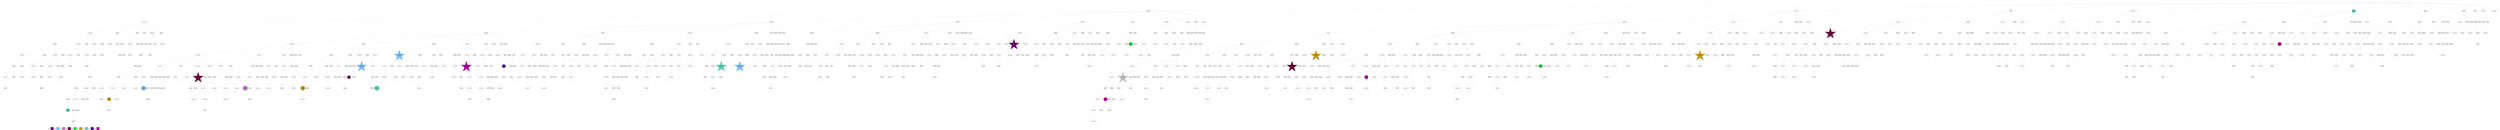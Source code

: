 digraph G { 
rankdir=TB;
2048 -> 2587;
2049 -> 2588;
2050 -> 2589;
2051 -> 2590;
2052 -> 2591;
2053 -> 2592;
2056 -> 2593;
2057 -> 2594;
2058 -> 2595;
2059 -> 2596;
2060 -> 2597;
2061 -> 2598;
2062 -> 2599;
2063 -> 2600;
2064 -> 2601;
2068 -> 2602;
2069 -> 2603;
2070 -> 2604;
2072 -> 2605;
2073 -> 2606;
2074 -> 2607;
2075 -> 2608;
2077 -> 2609;
2078 -> 2610;
2079 -> 2611;
2080 -> 2612;
2081 -> 2613;
2082 -> 2614;
2084 -> 2615;
2087 -> 2616;
2089 -> 2617;
2090 -> 2618;
2091 -> 2619;
2092 -> 2620;
2093 -> 2621;
2094 -> 2622;
2096 -> 2623;
2097 -> 2624;
2099 -> 2625;
2100 -> 2626;
2101 -> 2627;
2103 -> 2628;
2104 -> 2629;
2105 -> 2630;
2106 -> 2631;
2107 -> 2632;
2108 -> 2633;
2109 -> 2634;
2110 -> 2635;
2111 -> 2636;
2112 -> 2637;
2113 -> 2638;
2114 -> 2639;
2115 -> 2640;
2116 -> 2641;
2117 -> 2642;
2119 -> 2643;
2120 -> 2644;
2122 -> 2645;
2123 -> 2646;
2124 -> 2647;
2125 -> 2648;
2126 -> 2649;
2127 -> 2650;
2128 -> 2651;
2129 -> 2652;
2130 -> 2653;
2131 -> 2654;
2132 -> 2655;
2133 -> 2656;
2134 -> 2657;
2135 -> 2658;
2136 -> 2659;
2137 -> 2660;
2140 -> 2661;
2141 -> 2662;
2142 -> 2663;
2143 -> 2664;
2144 -> 2665;
2146 -> 2666;
2147 -> 2667;
2150 -> 2668;
2151 -> 2669;
2152 -> 2670;
2154 -> 2671;
2155 -> 2672;
2158 -> 2673;
2160 -> 2674;
2161 -> 2675;
2163 -> 2676;
2164 -> 2677;
2165 -> 2678;
2166 -> 2679;
2167 -> 2680;
2168 -> 2681;
2169 -> 2682;
2170 -> 2683;
2174 -> 2684;
2175 -> 2685;
2176 -> 2686;
2177 -> 2687;
2178 -> 2688;
2179 -> 2689;
2180 -> 2690;
2181 -> 2691;
2183 -> 2692;
2184 -> 2693;
2185 -> 2694;
2186 -> 2695;
2187 -> 2696;
2188 -> 2697;
2190 -> 2698;
2192 -> 2699;
2193 -> 2700;
2194 -> 2701;
2195 -> 2702;
2196 -> 2703;
2197 -> 2704;
2198 -> 2705;
2199 -> 2706;
2200 -> 2707;
2202 -> 2708;
2203 -> 2709;
2204 -> 2710;
2205 -> 2711;
2206 -> 2712;
2207 -> 2713;
2208 -> 2714;
2209 -> 2715;
2210 -> 2716;
2211 -> 2717;
2212 -> 2718;
2214 -> 2719;
2216 -> 2720;
2217 -> 2721;
2218 -> 2722;
2219 -> 2723;
2221 -> 2724;
2222 -> 2725;
2223 -> 2726;
2225 -> 2727;
2226 -> 2728;
2229 -> 2729;
2232 -> 2730;
2233 -> 2731;
2234 -> 2732;
2235 -> 2733;
2236 -> 2734;
1611 -> 1612;
1611 -> 1613;
1611 -> 1615;
1611 -> 1618;
1611 -> 1622;
1611 -> 1630;
1611 -> 1671;
1611 -> 1717;
1611 -> 1960;
1611 -> 2237;
1612 -> 1614;
1612 -> 1616;
1612 -> 1619;
1612 -> 1631;
1612 -> 1643;
1612 -> 1672;
1612 -> 1718;
1612 -> 1805;
1612 -> 1961;
1613 -> 1617;
1613 -> 1632;
1613 -> 1673;
1613 -> 1806;
1613 -> 1962;
1613 -> 2238;
1614 -> 1623;
1614 -> 1644;
1614 -> 1674;
1614 -> 1719;
1614 -> 1807;
1614 -> 1963;
1615 -> 1624;
1615 -> 1645;
1615 -> 1675;
1615 -> 1808;
1615 -> 1964;
1616 -> 1620;
1616 -> 1625;
1616 -> 1633;
1616 -> 1646;
1616 -> 1720;
1616 -> 1809;
1616 -> 1965;
1616 -> 2239;
1617 -> 1621;
1617 -> 1626;
1617 -> 1634;
1617 -> 1647;
1617 -> 1676;
1617 -> 1721;
1617 -> 1966;
1617 -> 2240;
1618 -> 1635;
1618 -> 1648;
1618 -> 1677;
1618 -> 1722;
1618 -> 1810;
1618 -> 1967;
1619 -> 1627;
1619 -> 1636;
1619 -> 1649;
1619 -> 1678;
1619 -> 1723;
1619 -> 1811;
1619 -> 1968;
1619 -> 2241;
1620 -> 1628;
1620 -> 1637;
1620 -> 1650;
1620 -> 1679;
1620 -> 1724;
1620 -> 1812;
1620 -> 1969;
1620 -> 2242;
1621 -> 1629;
1621 -> 1651;
1621 -> 1680;
1621 -> 1813;
1621 -> 2243;
1622 -> 1638;
1622 -> 1652;
1622 -> 1681;
1622 -> 1725;
1622 -> 1814;
1622 -> 1970;
1622 -> 2244;
1623 -> 1653;
1623 -> 1726;
1623 -> 1815;
1623 -> 1971;
1623 -> 2245;
1624 -> 1654;
1624 -> 1682;
1624 -> 1727;
1624 -> 1816;
1624 -> 1972;
1624 -> 2246;
1625 -> 1639;
1625 -> 1655;
1625 -> 1683;
1625 -> 1728;
1625 -> 1817;
1625 -> 1973;
1625 -> 2247;
1626 -> 1640;
1626 -> 1656;
1626 -> 1684;
1626 -> 1729;
1626 -> 1818;
1626 -> 1974;
1626 -> 2248;
1627 -> 1685;
1627 -> 1730;
1627 -> 1975;
1627 -> 2249;
1628 -> 1641;
1628 -> 1657;
1628 -> 1731;
1628 -> 1819;
1628 -> 1976;
1628 -> 2250;
1629 -> 1642;
1629 -> 1658;
1629 -> 1686;
1629 -> 1732;
1629 -> 1820;
1629 -> 1977;
1629 -> 2251;
1630 -> 1659;
1630 -> 1687;
1630 -> 1733;
1630 -> 1821;
1630 -> 2252;
1631 -> 1660;
1631 -> 1688;
1631 -> 1734;
1631 -> 1822;
1631 -> 1978;
1631 -> 2253;
1632 -> 1661;
1632 -> 1689;
1632 -> 1735;
1632 -> 1823;
1632 -> 2254;
1633 -> 1662;
1633 -> 1736;
1633 -> 1824;
1633 -> 1979;
1634 -> 1663;
1634 -> 1690;
1634 -> 1825;
1634 -> 1980;
1634 -> 2255;
1635 -> 1691;
1635 -> 1737;
1635 -> 1826;
1635 -> 1981;
1635 -> 2256;
1636 -> 1664;
1636 -> 1738;
1636 -> 1827;
1636 -> 1982;
1636 -> 2257;
1637 -> 1665;
1637 -> 1692;
1637 -> 1739;
1637 -> 1983;
1637 -> 2258;
1638 -> 1666;
1638 -> 1693;
1638 -> 1740;
1638 -> 1828;
1638 -> 1984;
1638 -> 2259;
1639 -> 1667;
1639 -> 1741;
1639 -> 1829;
1639 -> 1985;
1639 -> 2260;
1640 -> 1668;
1640 -> 1742;
1640 -> 1830;
1640 -> 2261;
1641 -> 1669;
1641 -> 1694;
1641 -> 1743;
1641 -> 1831;
1641 -> 1986;
1641 -> 2262;
1642 -> 1670;
1642 -> 1744;
1642 -> 1832;
1642 -> 1987;
1642 -> 2263;
1643 -> 1695;
1643 -> 1833;
1643 -> 1988;
1644 -> 1989;
1644 -> 2264;
1645 -> 1696;
1645 -> 1745;
1645 -> 1834;
1645 -> 1990;
1646 -> 1697;
1646 -> 1746;
1646 -> 1835;
1646 -> 1991;
1646 -> 2265;
1647 -> 1747;
1647 -> 1836;
1647 -> 2266;
1648 -> 1698;
1648 -> 1837;
1648 -> 1992;
1649 -> 1699;
1649 -> 1838;
1649 -> 1993;
1649 -> 2267;
1650 -> 1700;
1650 -> 1748;
1650 -> 1839;
1650 -> 1994;
1651 -> 1701;
1651 -> 1749;
1651 -> 1840;
1651 -> 2268;
1652 -> 1702;
1652 -> 1841;
1652 -> 1995;
1652 -> 2269;
1653 -> 1703;
1653 -> 1750;
1653 -> 1842;
1653 -> 2270;
1654 -> 1704;
1654 -> 1751;
1654 -> 1843;
1654 -> 1996;
1654 -> 2271;
1655 -> 1705;
1655 -> 1844;
1656 -> 1706;
1656 -> 1845;
1656 -> 1997;
1657 -> 1707;
1657 -> 1752;
1657 -> 1846;
1657 -> 1998;
1657 -> 2272;
1658 -> 1847;
1658 -> 1999;
1658 -> 2273;
1659 -> 1708;
1659 -> 1753;
1659 -> 1848;
1659 -> 2274;
1660 -> 1709;
1660 -> 1754;
1660 -> 1849;
1660 -> 2000;
1660 -> 2275;
1661 -> 1755;
1661 -> 1850;
1661 -> 2001;
1661 -> 2276;
1662 -> 1710;
1662 -> 1756;
1662 -> 2002;
1662 -> 2277;
1663 -> 1711;
1663 -> 1757;
1663 -> 1851;
1663 -> 2003;
1663 -> 2278;
1664 -> 1758;
1664 -> 1852;
1664 -> 2279;
1665 -> 1759;
1665 -> 1853;
1665 -> 2004;
1665 -> 2280;
1666 -> 1712;
1666 -> 1854;
1666 -> 2281;
1667 -> 1713;
1667 -> 1855;
1667 -> 2005;
1667 -> 2282;
1668 -> 1714;
1668 -> 1760;
1668 -> 1856;
1668 -> 2283;
1669 -> 1715;
1669 -> 1761;
1669 -> 1857;
1669 -> 2006;
1670 -> 1716;
1670 -> 1762;
1670 -> 1858;
1670 -> 2007;
1670 -> 2284;
1671 -> 1763;
1671 -> 2008;
1671 -> 2285;
1672 -> 1764;
1672 -> 1859;
1672 -> 2009;
1672 -> 2286;
1673 -> 1765;
1673 -> 1860;
1673 -> 2010;
1673 -> 2287;
1674 -> 1766;
1674 -> 1861;
1674 -> 2011;
1674 -> 2288;
1675 -> 1767;
1675 -> 1862;
1675 -> 2012;
1675 -> 2289;
1676 -> 1768;
1676 -> 1863;
1676 -> 2013;
1676 -> 2290;
1677 -> 1864;
1677 -> 2291;
1678 -> 1769;
1678 -> 1865;
1678 -> 2014;
1678 -> 2292;
1679 -> 1770;
1679 -> 1866;
1679 -> 2015;
1679 -> 2293;
1680 -> 1771;
1680 -> 2016;
1680 -> 2294;
1681 -> 1772;
1681 -> 1867;
1681 -> 2017;
1681 -> 2295;
1682 -> 1773;
1682 -> 1868;
1682 -> 2018;
1682 -> 2296;
1683 -> 1774;
1683 -> 1869;
1683 -> 2019;
1683 -> 2297;
1684 -> 1775;
1684 -> 2020;
1684 -> 2298;
1685 -> 1776;
1685 -> 1870;
1685 -> 2021;
1685 -> 2299;
1686 -> 1777;
1686 -> 1871;
1686 -> 2022;
1687 -> 1778;
1687 -> 1872;
1687 -> 2023;
1687 -> 2300;
1688 -> 1873;
1688 -> 2024;
1688 -> 2301;
1689 -> 1779;
1689 -> 2025;
1689 -> 2302;
1690 -> 1780;
1690 -> 1874;
1690 -> 2026;
1690 -> 2303;
1691 -> 1781;
1691 -> 1875;
1691 -> 2027;
1691 -> 2304;
1692 -> 1782;
1692 -> 2305;
1693 -> 1783;
1693 -> 1876;
1693 -> 2028;
1693 -> 2306;
1694 -> 1784;
1694 -> 1877;
1694 -> 2029;
1694 -> 2307;
1695 -> 1785;
1695 -> 1878;
1695 -> 2030;
1695 -> 2308;
1696 -> 1786;
1696 -> 1879;
1696 -> 2309;
1697 -> 1787;
1697 -> 2031;
1697 -> 2310;
1698 -> 1788;
1698 -> 1880;
1699 -> 1789;
1699 -> 1881;
1699 -> 2032;
1699 -> 2311;
1700 -> 1790;
1700 -> 1882;
1700 -> 2033;
1700 -> 2312;
1701 -> 1791;
1701 -> 1883;
1701 -> 2313;
1702 -> 1792;
1702 -> 1884;
1702 -> 2034;
1702 -> 2314;
1703 -> 1885;
1703 -> 2035;
1704 -> 1793;
1704 -> 2036;
1704 -> 2315;
1705 -> 1794;
1705 -> 2037;
1705 -> 2316;
1706 -> 1795;
1706 -> 2317;
1707 -> 1796;
1707 -> 1886;
1707 -> 2038;
1707 -> 2318;
1708 -> 1797;
1708 -> 1887;
1708 -> 2039;
1708 -> 2319;
1709 -> 2040;
1709 -> 2320;
1710 -> 1798;
1710 -> 1888;
1710 -> 2041;
1710 -> 2321;
1711 -> 1799;
1711 -> 2042;
1711 -> 2322;
1712 -> 1800;
1712 -> 2043;
1712 -> 2323;
1713 -> 1801;
1713 -> 1889;
1713 -> 2324;
1714 -> 1802;
1714 -> 1890;
1714 -> 2044;
1714 -> 2325;
1715 -> 1803;
1715 -> 2045;
1715 -> 2326;
1716 -> 1804;
1716 -> 1891;
1716 -> 2046;
1717 -> 1892;
1717 -> 2047;
1717 -> 2327;
1718 -> 1893;
1718 -> 2328;
1719 -> 1894;
1720 -> 2048;
1721 -> 2329;
1722 -> 1895;
1722 -> 2049;
1722 -> 2330;
1723 -> 2050;
1724 -> 1896;
1724 -> 2051;
1724 -> 2331;
1725 -> 1897;
1725 -> 2332;
1726 -> 2052;
1726 -> 2333;
1727 -> 1898;
1727 -> 2053;
1727 -> 2334;
1728 -> 2054;
1728 -> 2335;
1729 -> 2055;
1729 -> 2336;
1730 -> 1899;
1730 -> 2056;
1730 -> 2337;
1731 -> 1900;
1731 -> 2057;
1732 -> 1901;
1733 -> 1902;
1733 -> 2058;
1733 -> 2338;
1734 -> 1903;
1734 -> 2059;
1734 -> 2339;
1735 -> 1904;
1735 -> 2060;
1735 -> 2340;
1736 -> 1905;
1736 -> 2341;
1737 -> 1906;
1737 -> 2061;
1737 -> 2342;
1738 -> 1907;
1738 -> 2062;
1738 -> 2343;
1739 -> 2063;
1739 -> 2344;
1740 -> 1908;
1741 -> 1909;
1741 -> 2064;
1742 -> 1910;
1742 -> 2345;
1743 -> 1911;
1743 -> 2065;
1743 -> 2346;
1744 -> 1912;
1744 -> 2066;
1744 -> 2347;
1745 -> 1913;
1745 -> 2067;
1746 -> 2068;
1746 -> 2348;
1747 -> 1914;
1747 -> 2069;
1748 -> 1915;
1748 -> 2070;
1748 -> 2349;
1749 -> 1916;
1749 -> 2071;
1750 -> 1917;
1750 -> 2072;
1750 -> 2350;
1751 -> 1918;
1751 -> 2073;
1751 -> 2351;
1752 -> 1919;
1752 -> 2352;
1753 -> 1920;
1753 -> 2074;
1754 -> 2075;
1754 -> 2353;
1755 -> 2076;
1755 -> 2354;
1756 -> 1921;
1756 -> 2077;
1756 -> 2355;
1757 -> 1922;
1757 -> 2078;
1757 -> 2356;
1758 -> 1923;
1758 -> 2079;
1758 -> 2357;
1759 -> 1924;
1759 -> 2080;
1759 -> 2358;
1760 -> 1925;
1760 -> 2081;
1760 -> 2359;
1761 -> 1926;
1761 -> 2082;
1761 -> 2360;
1763 -> 2361;
1764 -> 1927;
1764 -> 2362;
1765 -> 1928;
1765 -> 2363;
1766 -> 2083;
1766 -> 2364;
1767 -> 1929;
1767 -> 2084;
1767 -> 2365;
1768 -> 1930;
1768 -> 2085;
1768 -> 2366;
1769 -> 1931;
1769 -> 2086;
1769 -> 2367;
1770 -> 1932;
1770 -> 2087;
1771 -> 1933;
1771 -> 2368;
1772 -> 2088;
1773 -> 1934;
1773 -> 2089;
1774 -> 2090;
1774 -> 2369;
1775 -> 1935;
1775 -> 2370;
1776 -> 1936;
1776 -> 2091;
1776 -> 2371;
1777 -> 1937;
1777 -> 2092;
1777 -> 2372;
1778 -> 1938;
1778 -> 2093;
1778 -> 2373;
1779 -> 1939;
1779 -> 2094;
1779 -> 2374;
1780 -> 1940;
1780 -> 2095;
1780 -> 2375;
1781 -> 1941;
1781 -> 2096;
1781 -> 2376;
1782 -> 2097;
1782 -> 2377;
1783 -> 1942;
1783 -> 2098;
1783 -> 2378;
1784 -> 1943;
1784 -> 2379;
1785 -> 2099;
1785 -> 2380;
1786 -> 2381;
1787 -> 1944;
1787 -> 2100;
1787 -> 2382;
1788 -> 1945;
1788 -> 2101;
1788 -> 2383;
1789 -> 1946;
1789 -> 2102;
1789 -> 2384;
1790 -> 1947;
1790 -> 2103;
1790 -> 2385;
1791 -> 1948;
1791 -> 2386;
1792 -> 1949;
1792 -> 2387;
1793 -> 1950;
1793 -> 2104;
1793 -> 2388;
1794 -> 2105;
1794 -> 2389;
1795 -> 1951;
1795 -> 2106;
1796 -> 1952;
1796 -> 2107;
1796 -> 2390;
1797 -> 1953;
1797 -> 2391;
1798 -> 1954;
1798 -> 2108;
1799 -> 1955;
1799 -> 2392;
1800 -> 1956;
1800 -> 2109;
1800 -> 2393;
1801 -> 1957;
1801 -> 2394;
1802 -> 2110;
1802 -> 2395;
1803 -> 1958;
1803 -> 2111;
1803 -> 2396;
1804 -> 1959;
1804 -> 2397;
1805 -> 2112;
1805 -> 2398;
1806 -> 2113;
1806 -> 2399;
1807 -> 2114;
1807 -> 2400;
1808 -> 2115;
1808 -> 2401;
1809 -> 2116;
1809 -> 2402;
1810 -> 2117;
1812 -> 2118;
1812 -> 2403;
1813 -> 2404;
1814 -> 2119;
1815 -> 2120;
1815 -> 2405;
1816 -> 2121;
1816 -> 2406;
1817 -> 2122;
1817 -> 2407;
1818 -> 2123;
1818 -> 2408;
1819 -> 2409;
1820 -> 2124;
1820 -> 2410;
1821 -> 2125;
1821 -> 2411;
1822 -> 2126;
1822 -> 2412;
1823 -> 2413;
1824 -> 2127;
1825 -> 2128;
1825 -> 2414;
1826 -> 2129;
1827 -> 2130;
1827 -> 2415;
1828 -> 2131;
1828 -> 2416;
1829 -> 2132;
1831 -> 2133;
1831 -> 2417;
1832 -> 2134;
1832 -> 2418;
1833 -> 2135;
1833 -> 2419;
1834 -> 2136;
1834 -> 2420;
1835 -> 2137;
1835 -> 2421;
1836 -> 2138;
1836 -> 2422;
1837 -> 2139;
1837 -> 2423;
1838 -> 2140;
1839 -> 2141;
1839 -> 2424;
1840 -> 2142;
1840 -> 2425;
1841 -> 2143;
1842 -> 2144;
1842 -> 2426;
1843 -> 2145;
1843 -> 2427;
1844 -> 2146;
1845 -> 2428;
1846 -> 2147;
1846 -> 2429;
1847 -> 2148;
1847 -> 2430;
1848 -> 2431;
1849 -> 2149;
1849 -> 2432;
1850 -> 2150;
1850 -> 2433;
1851 -> 2151;
1851 -> 2434;
1853 -> 2152;
1853 -> 2435;
1854 -> 2153;
1854 -> 2436;
1855 -> 2154;
1855 -> 2437;
1856 -> 2155;
1856 -> 2438;
1857 -> 2156;
1857 -> 2439;
1858 -> 2440;
1859 -> 2157;
1859 -> 2441;
1860 -> 2158;
1860 -> 2442;
1861 -> 2159;
1862 -> 2443;
1863 -> 2160;
1863 -> 2444;
1864 -> 2161;
1864 -> 2445;
1865 -> 2162;
1865 -> 2446;
1866 -> 2447;
1867 -> 2163;
1867 -> 2448;
1868 -> 2164;
1869 -> 2449;
1870 -> 2165;
1871 -> 2166;
1871 -> 2450;
1872 -> 2167;
1872 -> 2451;
1873 -> 2168;
1873 -> 2452;
1874 -> 2169;
1874 -> 2453;
1875 -> 2170;
1875 -> 2454;
1876 -> 2171;
1876 -> 2455;
1877 -> 2172;
1877 -> 2456;
1878 -> 2173;
1878 -> 2457;
1879 -> 2458;
1881 -> 2174;
1881 -> 2459;
1882 -> 2460;
1883 -> 2175;
1883 -> 2461;
1884 -> 2176;
1884 -> 2462;
1885 -> 2177;
1885 -> 2463;
1886 -> 2178;
1886 -> 2464;
1887 -> 2179;
1887 -> 2465;
1888 -> 2180;
1888 -> 2466;
1889 -> 2181;
1889 -> 2467;
1890 -> 2182;
1891 -> 2183;
1891 -> 2468;
1892 -> 2184;
1892 -> 2469;
1893 -> 2185;
1893 -> 2470;
1894 -> 2186;
1895 -> 2187;
1895 -> 2471;
1897 -> 2188;
1898 -> 2472;
1899 -> 2189;
1899 -> 2473;
1900 -> 2190;
1900 -> 2474;
1901 -> 2191;
1902 -> 2192;
1902 -> 2475;
1904 -> 2193;
1904 -> 2476;
1905 -> 2194;
1905 -> 2477;
1906 -> 2195;
1906 -> 2478;
1907 -> 2196;
1907 -> 2479;
1908 -> 2197;
1908 -> 2480;
1909 -> 2198;
1909 -> 2481;
1910 -> 2199;
1910 -> 2482;
1912 -> 2200;
1913 -> 2201;
1915 -> 2202;
1916 -> 2203;
1916 -> 2483;
1917 -> 2204;
1917 -> 2484;
1918 -> 2205;
1918 -> 2485;
1919 -> 2206;
1919 -> 2486;
1920 -> 2207;
1921 -> 2208;
1921 -> 2487;
1922 -> 2209;
1922 -> 2488;
1923 -> 2489;
1924 -> 2210;
1924 -> 2490;
1925 -> 2211;
1926 -> 2212;
1926 -> 2491;
1927 -> 2213;
1927 -> 2492;
1928 -> 2214;
1928 -> 2493;
1929 -> 2215;
1929 -> 2494;
1930 -> 2216;
1930 -> 2495;
1931 -> 2217;
1931 -> 2496;
1932 -> 2218;
1932 -> 2497;
1933 -> 2219;
1933 -> 2498;
1934 -> 2220;
1934 -> 2499;
1935 -> 2221;
1936 -> 2222;
1936 -> 2500;
1937 -> 2223;
1937 -> 2501;
1938 -> 2224;
1938 -> 2502;
1939 -> 2503;
1940 -> 2504;
1941 -> 2505;
1942 -> 2225;
1942 -> 2506;
1943 -> 2507;
1944 -> 2226;
1944 -> 2508;
1946 -> 2227;
1946 -> 2509;
1947 -> 2228;
1949 -> 2229;
1949 -> 2510;
1950 -> 2230;
1950 -> 2511;
1951 -> 2231;
1951 -> 2512;
1952 -> 2232;
1953 -> 2513;
1954 -> 2233;
1955 -> 2234;
1955 -> 2514;
1956 -> 2515;
1957 -> 2516;
1958 -> 2235;
1958 -> 2517;
1959 -> 2236;
1959 -> 2518;
1960 -> 2519;
1961 -> 2520;
1962 -> 2521;
1963 -> 2522;
1965 -> 2523;
1966 -> 2524;
1967 -> 2525;
1968 -> 2526;
1970 -> 2527;
1971 -> 2528;
1972 -> 2529;
1974 -> 2530;
1976 -> 2531;
1978 -> 2532;
1979 -> 2533;
1980 -> 2534;
1981 -> 2535;
1982 -> 2536;
1983 -> 2537;
1985 -> 2538;
1986 -> 2539;
1987 -> 2540;
1988 -> 2541;
1991 -> 2542;
1992 -> 2543;
1993 -> 2544;
1994 -> 2545;
1995 -> 2546;
1996 -> 2547;
1997 -> 2548;
1999 -> 2549;
2000 -> 2550;
2001 -> 2551;
2002 -> 2552;
2004 -> 2553;
2005 -> 2554;
2008 -> 2555;
2009 -> 2556;
2012 -> 2557;
2013 -> 2558;
2014 -> 2559;
2016 -> 2560;
2017 -> 2561;
2018 -> 2562;
2019 -> 2563;
2020 -> 2564;
2021 -> 2565;
2022 -> 2566;
2023 -> 2567;
2024 -> 2568;
2025 -> 2569;
2026 -> 2570;
2027 -> 2571;
2028 -> 2572;
2029 -> 2573;
2032 -> 2574;
2033 -> 2575;
2034 -> 2576;
2035 -> 2577;
2037 -> 2578;
2038 -> 2579;
2039 -> 2580;
2040 -> 2581;
2041 -> 2582;
2043 -> 2583;
2044 -> 2584;
2045 -> 2585;
2046 -> 2586;
2155 [shape=circle style=filled fillcolor="#b1059a" fontname="helvetica-bold" fontsize=56 label="M2153" width=1.84 height=2 ];
1932 [shape=star style=filled fillcolor="#b1059a" fontname="helvetica-bold" fontsize=42 label="CNV_M1930"];
2397 [shape=circle style=filled fillcolor="#b1059a" fontname="helvetica-bold" fontsize=56 label="M2395" width=0.32 height=2 ];
2034 [shape=circle style=filled fillcolor="#b1059a" fontname="helvetica-bold" fontsize=56 label="M2032" width=3.6 height=2 ];
2311 [shape=circle style=filled fillcolor=white fontname="helvetica-bold" fontsize=56 label="M2309" width=3.39 height=2 ];
1723 [shape=circle style=filled fillcolor=white fontname="helvetica-bold" fontsize=56 label="M1721" width=4.74 height=2 ];
1907 [shape=circle style=filled fillcolor=white fontname="helvetica-bold" fontsize=56 label="M1905" width=4.55 height=2 ];
1865 [shape=circle style=filled fillcolor=white fontname="helvetica-bold" fontsize=56 label="M1863" width=1.42 height=2 ];
2606 [shape=star style=filled fillcolor=white fontname="helvetica-bold" fontsize=42 label="CNV_M2604"];
1679 [shape=star style=filled fillcolor=white fontname="helvetica-bold" fontsize=42 label="CNV_M1677"];
2091 [shape=circle style=filled fillcolor=white fontname="helvetica-bold" fontsize=56 label="M2089" width=4.28 height=2 ];
2471 [shape=star style=filled fillcolor=white fontname="helvetica-bold" fontsize=42 label="CNV_M2469"];
2446 [shape=star style=filled fillcolor=white fontname="helvetica-bold" fontsize=42 label="CNV_M2444"];
2611 [shape=star style=filled fillcolor=white fontname="helvetica-bold" fontsize=42 label="CNV_M2609"];
2005 [shape=circle style=filled fillcolor=white fontname="helvetica-bold" fontsize=56 label="M2003" width=2.56 height=2 ];
2186 [shape=circle style=filled fillcolor=white fontname="helvetica-bold" fontsize=56 label="M2184" width=4.25 height=2 ];
1849 [shape=star style=filled fillcolor="#72017a" fontname="helvetica-bold" fontsize=42 label="CNV_M1847"];
1954 [shape=circle style=filled fillcolor=white fontname="helvetica-bold" fontsize=56 label="M1952" width=2.18 height=2 ];
1662 [shape=circle style=filled fillcolor=white fontname="helvetica-bold" fontsize=56 label="M1660" width=3.64 height=2 ];
2199 [shape=star style=filled fillcolor=white fontname="helvetica-bold" fontsize=42 label="CNV_M2197"];
1911 [shape=circle style=filled fillcolor=white fontname="helvetica-bold" fontsize=56 label="M1909" width=1.29 height=2 ];
1683 [shape=circle style=filled fillcolor=white fontname="helvetica-bold" fontsize=56 label="M1681" width=1.52 height=2 ];
2615 [shape=star style=filled fillcolor=white fontname="helvetica-bold" fontsize=42 label="CNV_M2613"];
1720 [shape=circle style=filled fillcolor=white fontname="helvetica-bold" fontsize=56 label="M1718" width=4.26 height=2 ];
1902 [shape=circle style=filled fillcolor=white fontname="helvetica-bold" fontsize=56 label="M1900" width=1.27 height=2 ];
1802 [shape=circle style=filled fillcolor=white fontname="helvetica-bold" fontsize=56 label="M1800" width=4 height=2 ];
2101 [shape=circle style=filled fillcolor=white fontname="helvetica-bold" fontsize=56 label="M2099" width=0.21 height=2 ];
1966 [shape=star style=filled fillcolor=white fontname="helvetica-bold" fontsize=42 label="CNV_M1964"];
1928 [shape=star style=filled fillcolor=white fontname="helvetica-bold" fontsize=42 label="CNV_M1926"];
2514 [shape=star style=filled fillcolor=white fontname="helvetica-bold" fontsize=42 label="CNV_M2512"];
2379 [shape=circle style=filled fillcolor=white fontname="helvetica-bold" fontsize=56 label="M2377" width=0.99 height=2 ];
2357 [shape=circle style=filled fillcolor=white fontname="helvetica-bold" fontsize=56 label="M2355" width=4.81 height=2 ];
2445 [shape=circle style=filled fillcolor=white fontname="helvetica-bold" fontsize=56 label="M2443" width=0.35 height=2 ];
1855 [shape=circle style=filled fillcolor="#4705ad" fontname="helvetica-bold" fontsize=56 label="M1853" width=2.76 height=2 ];
2447 [shape=star style=filled fillcolor=white fontname="helvetica-bold" fontsize=42 label="CNV_M2445"];
1882 [shape=circle style=filled fillcolor=white fontname="helvetica-bold" fontsize=56 label="M1880" width=2.67 height=2 ];
2409 [shape=circle style=filled fillcolor=white fontname="helvetica-bold" fontsize=56 label="M2407" width=4.06 height=2 ];
1962 [shape=circle style=filled fillcolor=white fontname="helvetica-bold" fontsize=56 label="M1960" width=3.71 height=2 ];
2089 [shape=circle style=filled fillcolor=white fontname="helvetica-bold" fontsize=56 label="M2087" width=1.14 height=2 ];
2554 [shape=circle style=filled fillcolor=white fontname="helvetica-bold" fontsize=56 label="M2552" width=1.94 height=2 ];
2052 [shape=star style=filled fillcolor=white fontname="helvetica-bold" fontsize=42 label="CNV_M2050"];
1949 [shape=circle style=filled fillcolor=white fontname="helvetica-bold" fontsize=56 label="M1947" width=2.81 height=2 ];
2306 [shape=star style=filled fillcolor=white fontname="helvetica-bold" fontsize=42 label="CNV_M2304"];
2573 [shape=circle style=filled fillcolor=white fontname="helvetica-bold" fontsize=56 label="M2571" width=3.01 height=2 ];
1982 [shape=star style=filled fillcolor=white fontname="helvetica-bold" fontsize=42 label="CNV_M1980"];
2021 [shape=circle style=filled fillcolor=white fontname="helvetica-bold" fontsize=56 label="M2019" width=4.02 height=2 ];
2665 [shape=star style=filled fillcolor=white fontname="helvetica-bold" fontsize=42 label="CNV_M2663"];
2137 [shape=star style=filled fillcolor=white fontname="helvetica-bold" fontsize=42 label="CNV_M2135"];
1711 [shape=circle style=filled fillcolor=white fontname="helvetica-bold" fontsize=56 label="M1709" width=3.32 height=2 ];
2291 [shape=circle style=filled fillcolor=white fontname="helvetica-bold" fontsize=56 label="M2289" width=0.15 height=2 ];
2430 [shape=star style=filled fillcolor=white fontname="helvetica-bold" fontsize=42 label="CNV_M2428"];
2139 [shape=circle style=filled fillcolor=white fontname="helvetica-bold" fontsize=56 label="M2137" width=3.23 height=2 ];
2496 [shape=circle style=filled fillcolor=white fontname="helvetica-bold" fontsize=56 label="M2494" width=2.35 height=2 ];
2168 [shape=circle style=filled fillcolor=white fontname="helvetica-bold" fontsize=56 label="M2166" width=3.17 height=2 ];
2257 [shape=circle style=filled fillcolor=white fontname="helvetica-bold" fontsize=56 label="M2255" width=0.18 height=2 ];
1923 [shape=circle style=filled fillcolor=white fontname="helvetica-bold" fontsize=56 label="M1921" width=2.11 height=2 ];
2129 [shape=star style=filled fillcolor=white fontname="helvetica-bold" fontsize=42 label="CNV_M2127"];
2345 [shape=star style=filled fillcolor=white fontname="helvetica-bold" fontsize=42 label="CNV_M2343"];
2451 [shape=star style=filled fillcolor=white fontname="helvetica-bold" fontsize=42 label="CNV_M2449"];
2144 [shape=circle style=filled fillcolor=white fontname="helvetica-bold" fontsize=56 label="M2142" width=4.54 height=2 ];
2504 [shape=star style=filled fillcolor=white fontname="helvetica-bold" fontsize=42 label="CNV_M2502"];
1804 [shape=circle style=filled fillcolor=white fontname="helvetica-bold" fontsize=56 label="M1802" width=3.14 height=2 ];
2624 [shape=circle style=filled fillcolor=white fontname="helvetica-bold" fontsize=56 label="M2622" width=4.58 height=2 ];
2702 [shape=circle style=filled fillcolor=white fontname="helvetica-bold" fontsize=56 label="M2700" width=3.16 height=2 ];
2309 [shape=circle style=filled fillcolor=white fontname="helvetica-bold" fontsize=56 label="M2307" width=1.9 height=2 ];
2083 [shape=circle style=filled fillcolor=white fontname="helvetica-bold" fontsize=56 label="M2081" width=0.83 height=2 ];
2673 [shape=star style=filled fillcolor=white fontname="helvetica-bold" fontsize=42 label="CNV_M2671"];
2569 [shape=star style=filled fillcolor=white fontname="helvetica-bold" fontsize=42 label="CNV_M2567"];
1817 [shape=circle style=filled fillcolor=white fontname="helvetica-bold" fontsize=56 label="M1815" width=1.81 height=2 ];
2266 [shape=star style=filled fillcolor=white fontname="helvetica-bold" fontsize=42 label="CNV_M2264"];
2014 [shape=star style=filled fillcolor=white fontname="helvetica-bold" fontsize=42 label="CNV_M2012"];
1991 [shape=star style=filled fillcolor=white fontname="helvetica-bold" fontsize=42 label="CNV_M1989"];
2239 [shape=circle style=filled fillcolor=white fontname="helvetica-bold" fontsize=56 label="M2237" width=1.66 height=2 ];
1779 [shape=star style=filled fillcolor=white fontname="helvetica-bold" fontsize=42 label="CNV_M1777"];
1640 [shape=star style=filled fillcolor=white fontname="helvetica-bold" fontsize=42 label="CNV_M1638"];
1618 [shape=star style=filled fillcolor=white fontname="helvetica-bold" fontsize=42 label="CNV_M1616"];
1850 [shape=circle style=filled fillcolor=white fontname="helvetica-bold" fontsize=56 label="M1848" width=1.97 height=2 ];
2276 [shape=circle style=filled fillcolor=white fontname="helvetica-bold" fontsize=56 label="M2274" width=1.82 height=2 ];
2133 [shape=star style=filled fillcolor="#6a043b" fontname="helvetica-bold" fontsize=42 label="CNV_M2131"];
2322 [shape=star style=filled fillcolor=white fontname="helvetica-bold" fontsize=42 label="CNV_M2320"];
1965 [shape=circle style=filled fillcolor=white fontname="helvetica-bold" fontsize=56 label="M1963" width=1.99 height=2 ];
2093 [shape=circle style=filled fillcolor=white fontname="helvetica-bold" fontsize=56 label="M2091" width=4.31 height=2 ];
1726 [shape=star style=filled fillcolor=white fontname="helvetica-bold" fontsize=42 label="CNV_M1724"];
1831 [shape=star style=filled fillcolor=white fontname="helvetica-bold" fontsize=42 label="CNV_M1829"];
2479 [shape=star style=filled fillcolor=white fontname="helvetica-bold" fontsize=42 label="CNV_M2477"];
2637 [shape=circle style=filled fillcolor=white fontname="helvetica-bold" fontsize=56 label="M2635" width=4.29 height=2 ];
2460 [shape=star style=filled fillcolor=white fontname="helvetica-bold" fontsize=42 label="CNV_M2458"];
1879 [shape=star style=filled fillcolor=white fontname="helvetica-bold" fontsize=42 label="CNV_M1877"];
2709 [shape=circle style=filled fillcolor=white fontname="helvetica-bold" fontsize=56 label="M2707" width=2.2 height=2 ];
2326 [shape=circle style=filled fillcolor=white fontname="helvetica-bold" fontsize=56 label="M2324" width=0.35 height=2 ];
1763 [shape=star style=filled fillcolor=white fontname="helvetica-bold" fontsize=42 label="CNV_M1761"];
2564 [shape=star style=filled fillcolor=white fontname="helvetica-bold" fontsize=42 label="CNV_M2562"];
2383 [shape=circle style=filled fillcolor=white fontname="helvetica-bold" fontsize=56 label="M2381" width=2.91 height=2 ];
2090 [shape=star style=filled fillcolor=white fontname="helvetica-bold" fontsize=42 label="CNV_M2088"];
1892 [shape=circle style=filled fillcolor=white fontname="helvetica-bold" fontsize=56 label="M1890" width=0.24 height=2 ];
1947 [shape=circle style=filled fillcolor=white fontname="helvetica-bold" fontsize=56 label="M1945" width=3.21 height=2 ];
2597 [shape=circle style=filled fillcolor=white fontname="helvetica-bold" fontsize=56 label="M2595" width=3.28 height=2 ];
2250 [shape=circle style=filled fillcolor=white fontname="helvetica-bold" fontsize=56 label="M2248" width=4.6 height=2 ];
2321 [shape=circle style=filled fillcolor=white fontname="helvetica-bold" fontsize=56 label="M2319" width=1.6 height=2 ];
1795 [shape=star style=filled fillcolor=white fontname="helvetica-bold" fontsize=42 label="CNV_M1793"];
1677 [shape=circle style=filled fillcolor=white fontname="helvetica-bold" fontsize=56 label="M1675" width=4.45 height=2 ];
1840 [shape=circle style=filled fillcolor=white fontname="helvetica-bold" fontsize=56 label="M1838" width=4.37 height=2 ];
2146 [shape=circle style=filled fillcolor=white fontname="helvetica-bold" fontsize=56 label="M2144" width=3.85 height=2 ];
1908 [shape=star style=filled fillcolor=white fontname="helvetica-bold" fontsize=42 label="CNV_M1906"];
2646 [shape=star style=filled fillcolor=white fontname="helvetica-bold" fontsize=42 label="CNV_M2644"];
1721 [shape=circle style=filled fillcolor=white fontname="helvetica-bold" fontsize=56 label="M1719" width=0.71 height=2 ];
2485 [shape=circle style=filled fillcolor=white fontname="helvetica-bold" fontsize=56 label="M2483" width=3.71 height=2 ];
1873 [shape=circle style=filled fillcolor=white fontname="helvetica-bold" fontsize=56 label="M1871" width=3.43 height=2 ];
2229 [shape=circle style=filled fillcolor=white fontname="helvetica-bold" fontsize=56 label="M2227" width=0.22 height=2 ];
1905 [shape=circle style=filled fillcolor=white fontname="helvetica-bold" fontsize=56 label="M1903" width=4.04 height=2 ];
2204 [shape=circle style=filled fillcolor=white fontname="helvetica-bold" fontsize=56 label="M2202" width=4.63 height=2 ];
2163 [shape=circle style=filled fillcolor=white fontname="helvetica-bold" fontsize=56 label="M2161" width=0.7 height=2 ];
1830 [shape=circle style=filled fillcolor=white fontname="helvetica-bold" fontsize=56 label="M1828" width=2.85 height=2 ];
2240 [shape=circle style=filled fillcolor=white fontname="helvetica-bold" fontsize=56 label="M2238" width=2.28 height=2 ];
2594 [shape=star style=filled fillcolor=white fontname="helvetica-bold" fontsize=42 label="CNV_M2592"];
1816 [shape=circle style=filled fillcolor=white fontname="helvetica-bold" fontsize=56 label="M1814" width=0.92 height=2 ];
1833 [shape=circle style=filled fillcolor=white fontname="helvetica-bold" fontsize=56 label="M1831" width=2.21 height=2 ];
2422 [shape=circle style=filled fillcolor=white fontname="helvetica-bold" fontsize=56 label="M2420" width=3.73 height=2 ];
2058 [shape=star style=filled fillcolor=white fontname="helvetica-bold" fontsize=42 label="CNV_M2056"];
1946 [shape=star style=filled fillcolor=white fontname="helvetica-bold" fontsize=42 label="CNV_M1944"];
1920 [shape=star style=filled fillcolor=white fontname="helvetica-bold" fontsize=42 label="CNV_M1918"];
1798 [shape=star style=filled fillcolor=white fontname="helvetica-bold" fontsize=42 label="CNV_M1796"];
2235 [shape=circle style=filled fillcolor=white fontname="helvetica-bold" fontsize=56 label="M2233" width=1.27 height=2 ];
2587 [shape=circle style=filled fillcolor=white fontname="helvetica-bold" fontsize=56 label="M2585" width=4.85 height=2 ];
2553 [shape=circle style=filled fillcolor=white fontname="helvetica-bold" fontsize=56 label="M2551" width=0.76 height=2 ];
2616 [shape=star style=filled fillcolor=white fontname="helvetica-bold" fontsize=42 label="CNV_M2614"];
2375 [shape=circle style=filled fillcolor="#13e02f" fontname="helvetica-bold" fontsize=56 label="M2373" width=0.82 height=2 ];
2459 [shape=circle style=filled fillcolor=white fontname="helvetica-bold" fontsize=56 label="M2457" width=2.95 height=2 ];
2246 [shape=circle style=filled fillcolor=white fontname="helvetica-bold" fontsize=56 label="M2244" width=2.22 height=2 ];
2227 [shape=circle style=filled fillcolor=white fontname="helvetica-bold" fontsize=56 label="M2225" width=2.07 height=2 ];
1620 [shape=circle style=filled fillcolor=white fontname="helvetica-bold" fontsize=56 label="M1618" width=0.82 height=2 ];
1653 [shape=circle style=filled fillcolor=white fontname="helvetica-bold" fontsize=56 label="M1651" width=3.25 height=2 ];
1935 [shape=star style=filled fillcolor=white fontname="helvetica-bold" fontsize=42 label="CNV_M1933"];
2648 [shape=circle style=filled fillcolor=white fontname="helvetica-bold" fontsize=56 label="M2646" width=3.67 height=2 ];
2036 [shape=circle style=filled fillcolor=white fontname="helvetica-bold" fontsize=56 label="M2034" width=1.66 height=2 ];
1768 [shape=circle style=filled fillcolor=white fontname="helvetica-bold" fontsize=56 label="M1766" width=4.9 height=2 ];
1938 [shape=circle style=filled fillcolor=white fontname="helvetica-bold" fontsize=56 label="M1936" width=1.16 height=2 ];
2374 [shape=circle style=filled fillcolor=white fontname="helvetica-bold" fontsize=56 label="M2372" width=1.84 height=2 ];
2067 [shape=circle style=filled fillcolor=white fontname="helvetica-bold" fontsize=56 label="M2065" width=4.86 height=2 ];
1741 [shape=star style=filled fillcolor=white fontname="helvetica-bold" fontsize=42 label="CNV_M1739"];
1728 [shape=circle style=filled fillcolor=white fontname="helvetica-bold" fontsize=56 label="M1726" width=1.1 height=2 ];
1848 [shape=circle style=filled fillcolor=white fontname="helvetica-bold" fontsize=56 label="M1846" width=4.63 height=2 ];
1641 [shape=star style=filled fillcolor=white fontname="helvetica-bold" fontsize=42 label="CNV_M1639"];
2343 [shape=star style=filled fillcolor=white fontname="helvetica-bold" fontsize=42 label="CNV_M2341"];
1696 [shape=star style=filled fillcolor=white fontname="helvetica-bold" fontsize=42 label="CNV_M1694"];
2015 [shape=star style=filled fillcolor=white fontname="helvetica-bold" fontsize=42 label="CNV_M2013"];
1818 [shape=circle style=filled fillcolor=white fontname="helvetica-bold" fontsize=56 label="M1816" width=0.16 height=2 ];
2121 [shape=star style=filled fillcolor=white fontname="helvetica-bold" fontsize=42 label="CNV_M2119"];
2035 [shape=circle style=filled fillcolor=white fontname="helvetica-bold" fontsize=56 label="M2033" width=0.4 height=2 ];
1751 [shape=circle style=filled fillcolor=white fontname="helvetica-bold" fontsize=56 label="M1749" width=4.7 height=2 ];
1656 [shape=circle style=filled fillcolor=white fontname="helvetica-bold" fontsize=56 label="M1654" width=1.45 height=2 ];
1878 [shape=circle style=filled fillcolor=white fontname="helvetica-bold" fontsize=56 label="M1876" width=2.63 height=2 ];
2482 [shape=circle style=filled fillcolor=white fontname="helvetica-bold" fontsize=56 label="M2480" width=3.05 height=2 ];
1642 [shape=circle style=filled fillcolor=white fontname="helvetica-bold" fontsize=56 label="M1640" width=3.55 height=2 ];
2623 [shape=circle style=filled fillcolor=white fontname="helvetica-bold" fontsize=56 label="M2621" width=0.57 height=2 ];
1684 [shape=star style=filled fillcolor=white fontname="helvetica-bold" fontsize=42 label="CNV_M1682"];
1716 [shape=star style=filled fillcolor=white fontname="helvetica-bold" fontsize=42 label="CNV_M1714"];
2242 [shape=circle style=filled fillcolor=white fontname="helvetica-bold" fontsize=56 label="M2240" width=0.03 height=2 ];
1676 [shape=circle style=filled fillcolor=white fontname="helvetica-bold" fontsize=56 label="M1674" width=0.2 height=2 ];
2393 [shape=circle style=filled fillcolor=white fontname="helvetica-bold" fontsize=56 label="M2391" width=4.02 height=2 ];
2328 [shape=circle style=filled fillcolor=white fontname="helvetica-bold" fontsize=56 label="M2326" width=1.89 height=2 ];
1685 [shape=circle style=filled fillcolor=white fontname="helvetica-bold" fontsize=56 label="M1683" width=4.18 height=2 ];
2691 [shape=circle style=filled fillcolor=white fontname="helvetica-bold" fontsize=56 label="M2689" width=3.92 height=2 ];
2130 [shape=circle style=filled fillcolor=white fontname="helvetica-bold" fontsize=56 label="M2128" width=0.52 height=2 ];
2143 [shape=circle style=filled fillcolor=white fontname="helvetica-bold" fontsize=56 label="M2141" width=3.31 height=2 ];
1788 [shape=star style=filled fillcolor=white fontname="helvetica-bold" fontsize=42 label="CNV_M1786"];
1626 [shape=circle style=filled fillcolor=white fontname="helvetica-bold" fontsize=56 label="M1624" width=1.12 height=2 ];
1808 [shape=circle style=filled fillcolor=white fontname="helvetica-bold" fontsize=56 label="M1806" width=0.22 height=2 ];
2568 [shape=circle style=filled fillcolor=white fontname="helvetica-bold" fontsize=56 label="M2566" width=0.21 height=2 ];
2473 [shape=circle style=filled fillcolor=white fontname="helvetica-bold" fontsize=56 label="M2471" width=2.14 height=2 ];
1862 [shape=star style=filled fillcolor=white fontname="helvetica-bold" fontsize=42 label="CNV_M1860"];
1916 [shape=circle style=filled fillcolor=white fontname="helvetica-bold" fontsize=56 label="M1914" width=4.69 height=2 ];
2636 [shape=circle style=filled fillcolor="#58d1bb" fontname="helvetica-bold" fontsize=56 label="M2634" width=0.12 height=2 ];
1636 [shape=circle style=filled fillcolor=white fontname="helvetica-bold" fontsize=56 label="M1634" width=3.97 height=2 ];
2047 [shape=circle style=filled fillcolor=white fontname="helvetica-bold" fontsize=56 label="M2045" width=1.33 height=2 ];
2678 [shape=star style=filled fillcolor=white fontname="helvetica-bold" fontsize=42 label="CNV_M2676"];
2640 [shape=circle style=filled fillcolor=white fontname="helvetica-bold" fontsize=56 label="M2638" width=3.87 height=2 ];
2669 [shape=star style=filled fillcolor=white fontname="helvetica-bold" fontsize=42 label="CNV_M2667"];
2171 [shape=star style=filled fillcolor=white fontname="helvetica-bold" fontsize=42 label="CNV_M2169"];
1649 [shape=star style=filled fillcolor=white fontname="helvetica-bold" fontsize=42 label="CNV_M1647"];
2157 [shape=star style=filled fillcolor=white fontname="helvetica-bold" fontsize=42 label="CNV_M2155"];
2196 [shape=circle style=filled fillcolor=white fontname="helvetica-bold" fontsize=56 label="M2194" width=1.54 height=2 ];
2405 [shape=circle style=filled fillcolor=white fontname="helvetica-bold" fontsize=56 label="M2403" width=0.28 height=2 ];
2301 [shape=circle style=filled fillcolor=white fontname="helvetica-bold" fontsize=56 label="M2299" width=3.59 height=2 ];
2260 [shape=circle style=filled fillcolor=white fontname="helvetica-bold" fontsize=56 label="M2258" width=1.44 height=2 ];
2312 [shape=circle style=filled fillcolor=white fontname="helvetica-bold" fontsize=56 label="M2310" width=3.97 height=2 ];
2080 [shape=star style=filled fillcolor=white fontname="helvetica-bold" fontsize=42 label="CNV_M2078"];
1771 [shape=star style=filled fillcolor="#c29a1b" fontname="helvetica-bold" fontsize=42 label="CNV_M1769"];
2498 [shape=circle style=filled fillcolor=white fontname="helvetica-bold" fontsize=56 label="M2496" width=3.57 height=2 ];
2697 [shape=circle style=filled fillcolor=white fontname="helvetica-bold" fontsize=56 label="M2695" width=4.91 height=2 ];
2225 [shape=star style=filled fillcolor=white fontname="helvetica-bold" fontsize=42 label="CNV_M2223"];
2249 [shape=circle style=filled fillcolor=white fontname="helvetica-bold" fontsize=56 label="M2247" width=3.27 height=2 ];
1845 [shape=circle style=filled fillcolor=white fontname="helvetica-bold" fontsize=56 label="M1843" width=1.08 height=2 ];
2452 [shape=star style=filled fillcolor=white fontname="helvetica-bold" fontsize=42 label="CNV_M2450"];
2579 [shape=circle style=filled fillcolor="#bc7abe" fontname="helvetica-bold" fontsize=56 label="M2577" width=4.66 height=2 ];
1799 [shape=star style=filled fillcolor=white fontname="helvetica-bold" fontsize=42 label="CNV_M1797"];
2639 [shape=circle style=filled fillcolor=white fontname="helvetica-bold" fontsize=56 label="M2637" width=3.07 height=2 ];
1844 [shape=circle style=filled fillcolor=white fontname="helvetica-bold" fontsize=56 label="M1842" width=1.36 height=2 ];
1800 [shape=circle style=filled fillcolor=white fontname="helvetica-bold" fontsize=56 label="M1798" width=4.64 height=2 ];
2195 [shape=star style=filled fillcolor=white fontname="helvetica-bold" fontsize=42 label="CNV_M2193"];
2267 [shape=circle style=filled fillcolor=white fontname="helvetica-bold" fontsize=56 label="M2265" width=0.11 height=2 ];
2134 [shape=circle style=filled fillcolor=white fontname="helvetica-bold" fontsize=56 label="M2132" width=0.14 height=2 ];
2300 [shape=circle style=filled fillcolor=white fontname="helvetica-bold" fontsize=56 label="M2298" width=0.02 height=2 ];
1953 [shape=circle style=filled fillcolor=white fontname="helvetica-bold" fontsize=56 label="M1951" width=2.12 height=2 ];
2371 [shape=circle style=filled fillcolor=white fontname="helvetica-bold" fontsize=56 label="M2369" width=4.02 height=2 ];
2407 [shape=circle style=filled fillcolor=white fontname="helvetica-bold" fontsize=56 label="M2405" width=0.65 height=2 ];
2153 [shape=circle style=filled fillcolor=white fontname="helvetica-bold" fontsize=56 label="M2151" width=2.38 height=2 ];
2533 [shape=star style=filled fillcolor=white fontname="helvetica-bold" fontsize=42 label="CNV_M2531"];
1827 [shape=circle style=filled fillcolor=white fontname="helvetica-bold" fontsize=56 label="M1825" width=4.98 height=2 ];
2674 [shape=circle style=filled fillcolor=white fontname="helvetica-bold" fontsize=56 label="M2672" width=0.24 height=2 ];
2516 [shape=circle style=filled fillcolor=white fontname="helvetica-bold" fontsize=56 label="M2514" width=4.15 height=2 ];
2253 [shape=circle style=filled fillcolor=white fontname="helvetica-bold" fontsize=56 label="M2251" width=1.46 height=2 ];
2353 [shape=star style=filled fillcolor=white fontname="helvetica-bold" fontsize=42 label="CNV_M2351"];
2528 [shape=star style=filled fillcolor=white fontname="helvetica-bold" fontsize=42 label="CNV_M2526"];
2003 [shape=circle style=filled fillcolor=white fontname="helvetica-bold" fontsize=56 label="M2001" width=3.8 height=2 ];
1988 [shape=circle style=filled fillcolor=white fontname="helvetica-bold" fontsize=56 label="M1986" width=2.69 height=2 ];
2425 [shape=circle style=filled fillcolor=white fontname="helvetica-bold" fontsize=56 label="M2423" width=1.73 height=2 ];
2313 [shape=star style=filled fillcolor=white fontname="helvetica-bold" fontsize=42 label="CNV_M2311"];
2056 [shape=star style=filled fillcolor=white fontname="helvetica-bold" fontsize=42 label="CNV_M2054"];
2467 [shape=circle style=filled fillcolor=white fontname="helvetica-bold" fontsize=56 label="M2465" width=2.07 height=2 ];
2054 [shape=star style=filled fillcolor=white fontname="helvetica-bold" fontsize=42 label="CNV_M2052"];
1635 [shape=star style=filled fillcolor=white fontname="helvetica-bold" fontsize=42 label="CNV_M1633"];
2019 [shape=circle style=filled fillcolor=white fontname="helvetica-bold" fontsize=56 label="M2017" width=2.92 height=2 ];
2010 [shape=circle style=filled fillcolor=white fontname="helvetica-bold" fontsize=56 label="M2008" width=4.56 height=2 ];
1682 [shape=star style=filled fillcolor=white fontname="helvetica-bold" fontsize=42 label="CNV_M1680"];
2603 [shape=star style=filled fillcolor=white fontname="helvetica-bold" fontsize=42 label="CNV_M2601"];
2662 [shape=star style=filled fillcolor=white fontname="helvetica-bold" fontsize=42 label="CNV_M2660"];
1910 [shape=circle style=filled fillcolor=white fontname="helvetica-bold" fontsize=56 label="M1908" width=1.92 height=2 ];
2686 [shape=circle style=filled fillcolor=white fontname="helvetica-bold" fontsize=56 label="M2684" width=2.7 height=2 ];
2230 [shape=star style=filled fillcolor=white fontname="helvetica-bold" fontsize=42 label="CNV_M2228"];
1999 [shape=circle style=filled fillcolor=white fontname="helvetica-bold" fontsize=56 label="M1997" width=4.75 height=2 ];
1777 [shape=circle style=filled fillcolor=white fontname="helvetica-bold" fontsize=56 label="M1775" width=1.57 height=2 ];
2638 [shape=star style=filled fillcolor=white fontname="helvetica-bold" fontsize=42 label="CNV_M2636"];
1615 [shape=circle style=filled fillcolor=white fontname="helvetica-bold" fontsize=56 label="M1613" width=4.86 height=2 ];
1860 [shape=star style=filled fillcolor=white fontname="helvetica-bold" fontsize=42 label="CNV_M1858"];
2643 [shape=star style=filled fillcolor=white fontname="helvetica-bold" fontsize=42 label="CNV_M2641"];
2508 [shape=circle style=filled fillcolor=white fontname="helvetica-bold" fontsize=56 label="M2506" width=4.07 height=2 ];
2068 [shape=star style=filled fillcolor=white fontname="helvetica-bold" fontsize=42 label="CNV_M2066"];
2731 [shape=circle style=filled fillcolor=white fontname="helvetica-bold" fontsize=56 label="M2729" width=4.69 height=2 ];
2356 [shape=star style=filled fillcolor=white fontname="helvetica-bold" fontsize=42 label="CNV_M2354"];
2031 [shape=star style=filled fillcolor=white fontname="helvetica-bold" fontsize=42 label="CNV_M2029"];
2277 [shape=star style=filled fillcolor=white fontname="helvetica-bold" fontsize=42 label="CNV_M2275"];
2104 [shape=circle style=filled fillcolor=white fontname="helvetica-bold" fontsize=56 label="M2102" width=3.44 height=2 ];
1832 [shape=star style=filled fillcolor=white fontname="helvetica-bold" fontsize=42 label="CNV_M1830"];
2729 [shape=circle style=filled fillcolor=white fontname="helvetica-bold" fontsize=56 label="M2727" width=3.17 height=2 ];
2367 [shape=circle style=filled fillcolor=white fontname="helvetica-bold" fontsize=56 label="M2365" width=4.15 height=2 ];
2539 [shape=circle style=filled fillcolor=white fontname="helvetica-bold" fontsize=56 label="M2537" width=1.82 height=2 ];
2664 [shape=star style=filled fillcolor=white fontname="helvetica-bold" fontsize=42 label="CNV_M2662"];
2115 [shape=circle style=filled fillcolor=white fontname="helvetica-bold" fontsize=56 label="M2113" width=4.77 height=2 ];
2354 [shape=star style=filled fillcolor=white fontname="helvetica-bold" fontsize=42 label="CNV_M2352"];
1893 [shape=circle style=filled fillcolor=white fontname="helvetica-bold" fontsize=56 label="M1891" width=3 height=2 ];
1964 [shape=star style=filled fillcolor=white fontname="helvetica-bold" fontsize=42 label="CNV_M1962"];
2668 [shape=circle style=filled fillcolor=white fontname="helvetica-bold" fontsize=56 label="M2666" width=0.94 height=2 ];
1652 [shape=circle style=filled fillcolor=white fontname="helvetica-bold" fontsize=56 label="M1650" width=3.01 height=2 ];
1820 [shape=star style=filled fillcolor=white fontname="helvetica-bold" fontsize=42 label="CNV_M1818"];
1857 [shape=circle style=filled fillcolor=white fontname="helvetica-bold" fontsize=56 label="M1855" width=3.25 height=2 ];
2711 [shape=star style=filled fillcolor=white fontname="helvetica-bold" fontsize=42 label="CNV_M2709"];
2037 [shape=circle style=filled fillcolor=white fontname="helvetica-bold" fontsize=56 label="M2035" width=3.11 height=2 ];
2712 [shape=circle style=filled fillcolor=white fontname="helvetica-bold" fontsize=56 label="M2710" width=4.2 height=2 ];
1930 [shape=circle style=filled fillcolor=white fontname="helvetica-bold" fontsize=56 label="M1928" width=4.9 height=2 ];
2323 [shape=circle style=filled fillcolor=white fontname="helvetica-bold" fontsize=56 label="M2321" width=0.95 height=2 ];
1735 [shape=star style=filled fillcolor=white fontname="helvetica-bold" fontsize=42 label="CNV_M1733"];
2359 [shape=star style=filled fillcolor=white fontname="helvetica-bold" fontsize=42 label="CNV_M2357"];
1876 [shape=star style=filled fillcolor=white fontname="helvetica-bold" fontsize=42 label="CNV_M1874"];
1987 [shape=star style=filled fillcolor=white fontname="helvetica-bold" fontsize=42 label="CNV_M1985"];
2220 [shape=circle style=filled fillcolor=white fontname="helvetica-bold" fontsize=56 label="M2218" width=4.53 height=2 ];
1673 [shape=circle style=filled fillcolor=white fontname="helvetica-bold" fontsize=56 label="M1671" width=1.7 height=2 ];
1883 [shape=circle style=filled fillcolor=white fontname="helvetica-bold" fontsize=56 label="M1881" width=0.68 height=2 ];
2340 [shape=circle style=filled fillcolor=white fontname="helvetica-bold" fontsize=56 label="M2338" width=0.5 height=2 ];
1628 [shape=star style=filled fillcolor=white fontname="helvetica-bold" fontsize=42 label="CNV_M1626"];
2270 [shape=circle style=filled fillcolor=white fontname="helvetica-bold" fontsize=56 label="M2268" width=3.48 height=2 ];
1678 [shape=star style=filled fillcolor=white fontname="helvetica-bold" fontsize=42 label="CNV_M1676"];
2363 [shape=star style=filled fillcolor=white fontname="helvetica-bold" fontsize=42 label="CNV_M2361"];
1755 [shape=circle style=filled fillcolor=white fontname="helvetica-bold" fontsize=56 label="M1753" width=4.64 height=2 ];
2085 [shape=circle style=filled fillcolor=white fontname="helvetica-bold" fontsize=56 label="M2083" width=0.36 height=2 ];
2468 [shape=circle style=filled fillcolor=white fontname="helvetica-bold" fontsize=56 label="M2466" width=4.57 height=2 ];
1951 [shape=star style=filled fillcolor=white fontname="helvetica-bold" fontsize=42 label="CNV_M1949"];
2365 [shape=circle style=filled fillcolor=white fontname="helvetica-bold" fontsize=56 label="M2363" width=0.65 height=2 ];
2618 [shape=star style=filled fillcolor=white fontname="helvetica-bold" fontsize=42 label="CNV_M2616"];
2370 [shape=circle style=filled fillcolor=white fontname="helvetica-bold" fontsize=56 label="M2368" width=2.98 height=2 ];
1645 [shape=circle style=filled fillcolor=white fontname="helvetica-bold" fontsize=56 label="M1643" width=2.68 height=2 ];
1887 [shape=star style=filled fillcolor=white fontname="helvetica-bold" fontsize=42 label="CNV_M1885"];
1890 [shape=circle style=filled fillcolor=white fontname="helvetica-bold" fontsize=56 label="M1888" width=2.29 height=2 ];
1963 [shape=circle style=filled fillcolor=white fontname="helvetica-bold" fontsize=56 label="M1961" width=4.88 height=2 ];
2670 [shape=star style=filled fillcolor=white fontname="helvetica-bold" fontsize=42 label="CNV_M2668"];
2681 [shape=star style=filled fillcolor=white fontname="helvetica-bold" fontsize=42 label="CNV_M2679"];
1974 [shape=star style=filled fillcolor=white fontname="helvetica-bold" fontsize=42 label="CNV_M1972"];
2458 [shape=star style=filled fillcolor=white fontname="helvetica-bold" fontsize=42 label="CNV_M2456"];
1750 [shape=circle style=filled fillcolor=white fontname="helvetica-bold" fontsize=56 label="M1748" width=2.42 height=2 ];
2505 [shape=circle style=filled fillcolor=white fontname="helvetica-bold" fontsize=56 label="M2503" width=4.85 height=2 ];
2299 [shape=circle style=filled fillcolor=white fontname="helvetica-bold" fontsize=56 label="M2297" width=1.82 height=2 ];
2360 [shape=star style=filled fillcolor=white fontname="helvetica-bold" fontsize=42 label="CNV_M2358"];
2650 [shape=star style=filled fillcolor=white fontname="helvetica-bold" fontsize=42 label="CNV_M2648"];
2355 [shape=circle style=filled fillcolor=white fontname="helvetica-bold" fontsize=56 label="M2353" width=2.6 height=2 ];
2538 [shape=circle style=filled fillcolor=white fontname="helvetica-bold" fontsize=56 label="M2536" width=2.85 height=2 ];
1944 [shape=circle style=filled fillcolor=white fontname="helvetica-bold" fontsize=56 label="M1942" width=4.88 height=2 ];
2095 [shape=circle style=filled fillcolor=white fontname="helvetica-bold" fontsize=56 label="M2093" width=3.44 height=2 ];
1931 [shape=circle style=filled fillcolor=white fontname="helvetica-bold" fontsize=56 label="M1929" width=2.83 height=2 ];
2339 [shape=circle style=filled fillcolor=white fontname="helvetica-bold" fontsize=56 label="M2337" width=3.34 height=2 ];
1767 [shape=circle style=filled fillcolor=white fontname="helvetica-bold" fontsize=56 label="M1765" width=0.13 height=2 ];
1707 [shape=circle style=filled fillcolor=white fontname="helvetica-bold" fontsize=56 label="M1705" width=3.86 height=2 ];
2205 [shape=circle style=filled fillcolor=white fontname="helvetica-bold" fontsize=56 label="M2203" width=4.88 height=2 ];
1693 [shape=star style=filled fillcolor=white fontname="helvetica-bold" fontsize=42 label="CNV_M1691"];
1627 [shape=circle style=filled fillcolor=white fontname="helvetica-bold" fontsize=56 label="M1625" width=0.64 height=2 ];
2018 [shape=circle style=filled fillcolor=white fontname="helvetica-bold" fontsize=56 label="M2016" width=3.01 height=2 ];
2545 [shape=star style=filled fillcolor=white fontname="helvetica-bold" fontsize=42 label="CNV_M2543"];
2402 [shape=circle style=filled fillcolor=white fontname="helvetica-bold" fontsize=56 label="M2400" width=3.39 height=2 ];
2272 [shape=star style=filled fillcolor=white fontname="helvetica-bold" fontsize=42 label="CNV_M2270"];
1901 [shape=star style=filled fillcolor=white fontname="helvetica-bold" fontsize=42 label="CNV_M1899"];
2342 [shape=circle style=filled fillcolor=white fontname="helvetica-bold" fontsize=56 label="M2340" width=0.35 height=2 ];
1826 [shape=circle style=filled fillcolor=white fontname="helvetica-bold" fontsize=56 label="M1824" width=3.66 height=2 ];
1985 [shape=circle style=filled fillcolor=white fontname="helvetica-bold" fontsize=56 label="M1983" width=0.35 height=2 ];
2184 [shape=circle style=filled fillcolor=white fontname="helvetica-bold" fontsize=56 label="M2182" width=3.44 height=2 ];
1689 [shape=star style=filled fillcolor=white fontname="helvetica-bold" fontsize=42 label="CNV_M1687"];
1737 [shape=star style=filled fillcolor=white fontname="helvetica-bold" fontsize=42 label="CNV_M1735"];
1694 [shape=star style=filled fillcolor=white fontname="helvetica-bold" fontsize=42 label="CNV_M1692"];
1664 [shape=star style=filled fillcolor=white fontname="helvetica-bold" fontsize=42 label="CNV_M1662"];
2574 [shape=circle style=filled fillcolor=white fontname="helvetica-bold" fontsize=56 label="M2572" width=1.6 height=2 ];
2366 [shape=circle style=filled fillcolor=white fontname="helvetica-bold" fontsize=56 label="M2364" width=4.69 height=2 ];
2094 [shape=star style=filled fillcolor=white fontname="helvetica-bold" fontsize=42 label="CNV_M2092"];
2226 [shape=star style=filled fillcolor=white fontname="helvetica-bold" fontsize=42 label="CNV_M2224"];
2630 [shape=star style=filled fillcolor=white fontname="helvetica-bold" fontsize=42 label="CNV_M2628"];
2222 [shape=circle style=filled fillcolor=white fontname="helvetica-bold" fontsize=56 label="M2220" width=1.26 height=2 ];
1648 [shape=star style=filled fillcolor=white fontname="helvetica-bold" fontsize=42 label="CNV_M1646"];
2478 [shape=circle style=filled fillcolor=white fontname="helvetica-bold" fontsize=56 label="M2476" width=2.66 height=2 ];
1942 [shape=star style=filled fillcolor=white fontname="helvetica-bold" fontsize=42 label="CNV_M1940"];
2531 [shape=circle style=filled fillcolor=white fontname="helvetica-bold" fontsize=56 label="M2529" width=0.73 height=2 ];
2644 [shape=circle style=filled fillcolor=white fontname="helvetica-bold" fontsize=56 label="M2642" width=3.6 height=2 ];
1811 [shape=circle style=filled fillcolor=white fontname="helvetica-bold" fontsize=56 label="M1809" width=2.82 height=2 ];
2233 [shape=circle style=filled fillcolor=white fontname="helvetica-bold" fontsize=56 label="M2231" width=1.89 height=2 ];
2499 [shape=circle style=filled fillcolor=white fontname="helvetica-bold" fontsize=56 label="M2497" width=3.48 height=2 ];
2457 [shape=star style=filled fillcolor=white fontname="helvetica-bold" fontsize=42 label="CNV_M2455"];
2049 [shape=star style=filled fillcolor=white fontname="helvetica-bold" fontsize=42 label="CNV_M2047"];
1829 [shape=star style=filled fillcolor=white fontname="helvetica-bold" fontsize=42 label="CNV_M1827"];
2065 [shape=star style=filled fillcolor=white fontname="helvetica-bold" fontsize=42 label="CNV_M2063"];
2477 [shape=star style=filled fillcolor=white fontname="helvetica-bold" fontsize=42 label="CNV_M2475"];
2050 [shape=star style=filled fillcolor=white fontname="helvetica-bold" fontsize=42 label="CNV_M2048"];
2653 [shape=circle style=filled fillcolor=white fontname="helvetica-bold" fontsize=56 label="M2651" width=4.13 height=2 ];
2103 [shape=circle style=filled fillcolor=white fontname="helvetica-bold" fontsize=56 label="M2101" width=0.96 height=2 ];
1994 [shape=circle style=filled fillcolor=white fontname="helvetica-bold" fontsize=56 label="M1992" width=1.4 height=2 ];
2560 [shape=circle style=filled fillcolor=white fontname="helvetica-bold" fontsize=56 label="M2558" width=3.87 height=2 ];
2275 [shape=star style=filled fillcolor=white fontname="helvetica-bold" fontsize=42 label="CNV_M2273"];
1691 [shape=star style=filled fillcolor=white fontname="helvetica-bold" fontsize=42 label="CNV_M1689"];
1710 [shape=circle style=filled fillcolor=white fontname="helvetica-bold" fontsize=56 label="M1708" width=2.17 height=2 ];
1807 [shape=star style=filled fillcolor=white fontname="helvetica-bold" fontsize=42 label="CNV_M1805"];
2651 [shape=star style=filled fillcolor=white fontname="helvetica-bold" fontsize=42 label="CNV_M2649"];
1854 [shape=circle style=filled fillcolor=white fontname="helvetica-bold" fontsize=56 label="M1852" width=3.1 height=2 ];
2548 [shape=circle style=filled fillcolor=white fontname="helvetica-bold" fontsize=56 label="M2546" width=1.92 height=2 ];
1706 [shape=star style=filled fillcolor=white fontname="helvetica-bold" fontsize=42 label="CNV_M1704"];
2055 [shape=circle style=filled fillcolor=white fontname="helvetica-bold" fontsize=56 label="M2053" width=1.53 height=2 ];
1885 [shape=circle style=filled fillcolor=white fontname="helvetica-bold" fontsize=56 label="M1883" width=2.66 height=2 ];
2012 [shape=circle style=filled fillcolor=white fontname="helvetica-bold" fontsize=56 label="M2010" width=1.44 height=2 ];
2384 [shape=circle style=filled fillcolor=white fontname="helvetica-bold" fontsize=56 label="M2382" width=3.82 height=2 ];
1670 [shape=star style=filled fillcolor=white fontname="helvetica-bold" fontsize=42 label="CNV_M1668"];
1776 [shape=circle style=filled fillcolor=white fontname="helvetica-bold" fontsize=56 label="M1774" width=2.45 height=2 ];
1639 [shape=star style=filled fillcolor=white fontname="helvetica-bold" fontsize=42 label="CNV_M1637"];
2251 [shape=circle style=filled fillcolor=white fontname="helvetica-bold" fontsize=56 label="M2249" width=1.17 height=2 ];
1651 [shape=circle style=filled fillcolor=white fontname="helvetica-bold" fontsize=56 label="M1649" width=4.32 height=2 ];
2042 [shape=circle style=filled fillcolor=white fontname="helvetica-bold" fontsize=56 label="M2040" width=0.49 height=2 ];
1625 [shape=circle style=filled fillcolor=white fontname="helvetica-bold" fontsize=56 label="M1623" width=1.82 height=2 ];
2598 [shape=circle style=filled fillcolor=white fontname="helvetica-bold" fontsize=56 label="M2596" width=0.91 height=2 ];
2395 [shape=circle style=filled fillcolor=white fontname="helvetica-bold" fontsize=56 label="M2393" width=1.75 height=2 ];
1782 [shape=circle style=filled fillcolor=white fontname="helvetica-bold" fontsize=56 label="M1780" width=0.05 height=2 ];
2719 [shape=star style=filled fillcolor=white fontname="helvetica-bold" fontsize=42 label="CNV_M2717"];
2578 [shape=circle style=filled fillcolor=white fontname="helvetica-bold" fontsize=56 label="M2576" width=2.88 height=2 ];
1913 [shape=star style=filled fillcolor=white fontname="helvetica-bold" fontsize=42 label="CNV_M1911"];
2189 [shape=circle style=filled fillcolor=white fontname="helvetica-bold" fontsize=56 label="M2187" width=4.14 height=2 ];
1657 [shape=star style=filled fillcolor=white fontname="helvetica-bold" fontsize=42 label="CNV_M1655"];
2190 [shape=circle style=filled fillcolor=white fontname="helvetica-bold" fontsize=56 label="M2188" width=0.89 height=2 ];
2570 [shape=star style=filled fillcolor=white fontname="helvetica-bold" fontsize=42 label="CNV_M2568"];
2547 [shape=circle style=filled fillcolor=white fontname="helvetica-bold" fontsize=56 label="M2545" width=1.15 height=2 ];
1975 [shape=circle style=filled fillcolor=white fontname="helvetica-bold" fontsize=56 label="M1973" width=0.73 height=2 ];
1927 [shape=star style=filled fillcolor=white fontname="helvetica-bold" fontsize=42 label="CNV_M1925"];
1870 [shape=circle style=filled fillcolor=white fontname="helvetica-bold" fontsize=56 label="M1868" width=3.2 height=2 ];
2566 [shape=star style=filled fillcolor=white fontname="helvetica-bold" fontsize=42 label="CNV_M2564"];
1644 [shape=circle style=filled fillcolor=white fontname="helvetica-bold" fontsize=56 label="M1642" width=4.24 height=2 ];
1739 [shape=star style=filled fillcolor=white fontname="helvetica-bold" fontsize=42 label="CNV_M1737"];
1624 [shape=star style=filled fillcolor=white fontname="helvetica-bold" fontsize=42 label="CNV_M1622"];
1629 [shape=circle style=filled fillcolor=white fontname="helvetica-bold" fontsize=56 label="M1627" width=3.85 height=2 ];
1705 [shape=circle style=filled fillcolor=white fontname="helvetica-bold" fontsize=56 label="M1703" width=0.35 height=2 ];
1729 [shape=star style=filled fillcolor=white fontname="helvetica-bold" fontsize=42 label="CNV_M1727"];
2123 [shape=circle style=filled fillcolor=white fontname="helvetica-bold" fontsize=56 label="M2121" width=2.99 height=2 ];
2193 [shape=circle style=filled fillcolor=white fontname="helvetica-bold" fontsize=56 label="M2191" width=3.72 height=2 ];
1912 [shape=star style=filled fillcolor=white fontname="helvetica-bold" fontsize=42 label="CNV_M1910"];
2372 [shape=circle style=filled fillcolor=white fontname="helvetica-bold" fontsize=56 label="M2370" width=3.96 height=2 ];
2583 [shape=star style=filled fillcolor=white fontname="helvetica-bold" fontsize=42 label="CNV_M2581"];
2286 [shape=circle style=filled fillcolor=white fontname="helvetica-bold" fontsize=56 label="M2284" width=0.95 height=2 ];
2077 [shape=star style=filled fillcolor=white fontname="helvetica-bold" fontsize=42 label="CNV_M2075"];
2000 [shape=star style=filled fillcolor=white fontname="helvetica-bold" fontsize=42 label="CNV_M1998"];
2666 [shape=circle style=filled fillcolor=white fontname="helvetica-bold" fontsize=56 label="M2664" width=4.09 height=2 ];
1997 [shape=circle style=filled fillcolor=white fontname="helvetica-bold" fontsize=56 label="M1995" width=4.37 height=2 ];
2492 [shape=circle style=filled fillcolor=white fontname="helvetica-bold" fontsize=56 label="M2490" width=4.84 height=2 ];
2294 [shape=star style=filled fillcolor=white fontname="helvetica-bold" fontsize=42 label="CNV_M2292"];
1958 [shape=star style=filled fillcolor=white fontname="helvetica-bold" fontsize=42 label="CNV_M1956"];
2016 [shape=circle style=filled fillcolor=white fontname="helvetica-bold" fontsize=56 label="M2014" width=4.39 height=2 ];
2209 [shape=star style=filled fillcolor=white fontname="helvetica-bold" fontsize=42 label="CNV_M2207"];
2084 [shape=circle style=filled fillcolor=white fontname="helvetica-bold" fontsize=56 label="M2082" width=4.11 height=2 ];
2043 [shape=circle style=filled fillcolor=white fontname="helvetica-bold" fontsize=56 label="M2041" width=0.08 height=2 ];
2028 [shape=circle style=filled fillcolor=white fontname="helvetica-bold" fontsize=56 label="M2026" width=1.25 height=2 ];
2102 [shape=circle style=filled fillcolor=white fontname="helvetica-bold" fontsize=56 label="M2100" width=3.51 height=2 ];
1796 [shape=circle style=filled fillcolor=white fontname="helvetica-bold" fontsize=56 label="M1794" width=4.72 height=2 ];
1863 [shape=circle style=filled fillcolor=white fontname="helvetica-bold" fontsize=56 label="M1861" width=2.52 height=2 ];
2466 [shape=circle style=filled fillcolor=white fontname="helvetica-bold" fontsize=56 label="M2464" width=0.49 height=2 ];
2403 [shape=circle style=filled fillcolor=white fontname="helvetica-bold" fontsize=56 label="M2401" width=0.43 height=2 ];
2223 [shape=star style=filled fillcolor=white fontname="helvetica-bold" fontsize=42 label="CNV_M2221"];
1812 [shape=star style=filled fillcolor=white fontname="helvetica-bold" fontsize=42 label="CNV_M1810"];
2361 [shape=circle style=filled fillcolor=white fontname="helvetica-bold" fontsize=56 label="M2359" width=1.78 height=2 ];
2008 [shape=circle style=filled fillcolor=white fontname="helvetica-bold" fontsize=56 label="M2006" width=1.76 height=2 ];
2027 [shape=circle style=filled fillcolor=white fontname="helvetica-bold" fontsize=56 label="M2025" width=4.27 height=2 ];
2280 [shape=star style=filled fillcolor=white fontname="helvetica-bold" fontsize=42 label="CNV_M2278"];
2078 [shape=circle style=filled fillcolor=white fontname="helvetica-bold" fontsize=56 label="M2076" width=1.71 height=2 ];
2207 [shape=circle style=filled fillcolor=white fontname="helvetica-bold" fontsize=56 label="M2205" width=2.7 height=2 ];
1746 [shape=circle style=filled fillcolor=white fontname="helvetica-bold" fontsize=56 label="M1744" width=2.92 height=2 ];
2563 [shape=circle style=filled fillcolor=white fontname="helvetica-bold" fontsize=56 label="M2561" width=2.67 height=2 ];
2724 [shape=circle style=filled fillcolor=white fontname="helvetica-bold" fontsize=56 label="M2722" width=1.63 height=2 ];
2241 [shape=circle style=filled fillcolor=white fontname="helvetica-bold" fontsize=56 label="M2239" width=4.49 height=2 ];
2722 [shape=circle style=filled fillcolor=white fontname="helvetica-bold" fontsize=56 label="M2720" width=5 height=2 ];
1719 [shape=circle style=filled fillcolor=white fontname="helvetica-bold" fontsize=56 label="M1717" width=3.01 height=2 ];
1874 [shape=star style=filled fillcolor=white fontname="helvetica-bold" fontsize=42 label="CNV_M1872"];
2262 [shape=star style=filled fillcolor=white fontname="helvetica-bold" fontsize=42 label="CNV_M2260"];
1847 [shape=circle style=filled fillcolor=white fontname="helvetica-bold" fontsize=56 label="M1845" width=3.9 height=2 ];
2051 [shape=star style=filled fillcolor=white fontname="helvetica-bold" fontsize=42 label="CNV_M2049"];
2474 [shape=circle style=filled fillcolor=white fontname="helvetica-bold" fontsize=56 label="M2472" width=3.62 height=2 ];
1655 [shape=circle style=filled fillcolor=white fontname="helvetica-bold" fontsize=56 label="M1653" width=1.61 height=2 ];
2212 [shape=circle style=filled fillcolor="#c29a1b" fontname="helvetica-bold" fontsize=56 label="M2210" width=0.37 height=2 ];
2197 [shape=star style=filled fillcolor=white fontname="helvetica-bold" fontsize=42 label="CNV_M2195"];
2386 [shape=circle style=filled fillcolor=white fontname="helvetica-bold" fontsize=56 label="M2384" width=1.32 height=2 ];
2571 [shape=circle style=filled fillcolor=white fontname="helvetica-bold" fontsize=56 label="M2569" width=3.64 height=2 ];
2687 [shape=circle style=filled fillcolor=white fontname="helvetica-bold" fontsize=56 label="M2685" width=3.72 height=2 ];
1745 [shape=circle style=filled fillcolor=white fontname="helvetica-bold" fontsize=56 label="M1743" width=1.99 height=2 ];
2263 [shape=circle style=filled fillcolor=white fontname="helvetica-bold" fontsize=56 label="M2261" width=3.43 height=2 ];
2604 [shape=star style=filled fillcolor=white fontname="helvetica-bold" fontsize=42 label="CNV_M2602"];
1925 [shape=circle style=filled fillcolor=white fontname="helvetica-bold" fontsize=56 label="M1923" width=1.7 height=2 ];
1748 [shape=circle style=filled fillcolor=white fontname="helvetica-bold" fontsize=56 label="M1746" width=0.62 height=2 ];
2513 [shape=star style=filled fillcolor=white fontname="helvetica-bold" fontsize=42 label="CNV_M2511"];
2329 [shape=circle style=filled fillcolor=white fontname="helvetica-bold" fontsize=56 label="M2327" width=0.93 height=2 ];
2305 [shape=circle style=filled fillcolor=white fontname="helvetica-bold" fontsize=56 label="M2303" width=3.15 height=2 ];
2675 [shape=star style=filled fillcolor=white fontname="helvetica-bold" fontsize=42 label="CNV_M2673"];
2461 [shape=star style=filled fillcolor=white fontname="helvetica-bold" fontsize=42 label="CNV_M2459"];
2557 [shape=circle style=filled fillcolor=white fontname="helvetica-bold" fontsize=56 label="M2555" width=2.39 height=2 ];
2582 [shape=circle style=filled fillcolor=white fontname="helvetica-bold" fontsize=56 label="M2580" width=0.85 height=2 ];
1686 [shape=circle style=filled fillcolor=white fontname="helvetica-bold" fontsize=56 label="M1684" width=2.68 height=2 ];
2298 [shape=circle style=filled fillcolor=white fontname="helvetica-bold" fontsize=56 label="M2296" width=3.02 height=2 ];
2584 [shape=circle style=filled fillcolor=white fontname="helvetica-bold" fontsize=56 label="M2582" width=2.17 height=2 ];
1780 [shape=circle style=filled fillcolor=white fontname="helvetica-bold" fontsize=56 label="M1778" width=2.6 height=2 ];
2377 [shape=circle style=filled fillcolor="#72017a" fontname="helvetica-bold" fontsize=56 label="M2375" width=3.15 height=2 ];
2071 [shape=star style=filled fillcolor="#6a043b" fontname="helvetica-bold" fontsize=42 label="CNV_M2069"];
1971 [shape=star style=filled fillcolor=white fontname="helvetica-bold" fontsize=42 label="CNV_M1969"];
2601 [shape=star style=filled fillcolor=white fontname="helvetica-bold" fontsize=42 label="CNV_M2599"];
2151 [shape=circle style=filled fillcolor=white fontname="helvetica-bold" fontsize=56 label="M2149" width=4.82 height=2 ];
2259 [shape=circle style=filled fillcolor=white fontname="helvetica-bold" fontsize=56 label="M2257" width=4.67 height=2 ];
2364 [shape=circle style=filled fillcolor=white fontname="helvetica-bold" fontsize=56 label="M2362" width=1.16 height=2 ];
2150 [shape=circle style=filled fillcolor=white fontname="helvetica-bold" fontsize=56 label="M2148" width=3.44 height=2 ];
1906 [shape=circle style=filled fillcolor=white fontname="helvetica-bold" fontsize=56 label="M1904" width=2.77 height=2 ];
1869 [shape=star style=filled fillcolor=white fontname="helvetica-bold" fontsize=42 label="CNV_M1867"];
1801 [shape=star style=filled fillcolor=white fontname="helvetica-bold" fontsize=42 label="CNV_M1799"];
2161 [shape=circle style=filled fillcolor=white fontname="helvetica-bold" fontsize=56 label="M2159" width=1.29 height=2 ];
1781 [shape=star style=filled fillcolor=white fontname="helvetica-bold" fontsize=42 label="CNV_M1779"];
1917 [shape=circle style=filled fillcolor=white fontname="helvetica-bold" fontsize=56 label="M1915" width=4.99 height=2 ];
2020 [shape=circle style=filled fillcolor=white fontname="helvetica-bold" fontsize=56 label="M2018" width=3.96 height=2 ];
2507 [shape=circle style=filled fillcolor=white fontname="helvetica-bold" fontsize=56 label="M2505" width=1.94 height=2 ];
1896 [shape=circle style=filled fillcolor=white fontname="helvetica-bold" fontsize=56 label="M1894" width=0.11 height=2 ];
2605 [shape=star style=filled fillcolor=white fontname="helvetica-bold" fontsize=42 label="CNV_M2603"];
2334 [shape=circle style=filled fillcolor=white fontname="helvetica-bold" fontsize=56 label="M2332" width=4.49 height=2 ];
1976 [shape=circle style=filled fillcolor=white fontname="helvetica-bold" fontsize=56 label="M1974" width=3.09 height=2 ];
2029 [shape=circle style=filled fillcolor=white fontname="helvetica-bold" fontsize=56 label="M2027" width=3.64 height=2 ];
2519 [shape=circle style=filled fillcolor=white fontname="helvetica-bold" fontsize=56 label="M2517" width=2.27 height=2 ];
2119 [shape=circle style=filled fillcolor=white fontname="helvetica-bold" fontsize=56 label="M2117" width=4.9 height=2 ];
2007 [shape=circle style=filled fillcolor=white fontname="helvetica-bold" fontsize=56 label="M2005" width=2.51 height=2 ];
1880 [shape=circle style=filled fillcolor=white fontname="helvetica-bold" fontsize=56 label="M1878" width=1.47 height=2 ];
1961 [shape=star style=filled fillcolor=white fontname="helvetica-bold" fontsize=42 label="CNV_M1959"];
1630 [shape=circle style=filled fillcolor=white fontname="helvetica-bold" fontsize=56 label="M1628" width=4.23 height=2 ];
2082 [shape=star style=filled fillcolor=white fontname="helvetica-bold" fontsize=42 label="CNV_M2080"];
2543 [shape=star style=filled fillcolor=white fontname="helvetica-bold" fontsize=42 label="CNV_M2541"];
2684 [shape=circle style=filled fillcolor=white fontname="helvetica-bold" fontsize=56 label="M2682" width=0.62 height=2 ];
2654 [shape=star style=filled fillcolor=white fontname="helvetica-bold" fontsize=42 label="CNV_M2652"];
1668 [shape=circle style=filled fillcolor=white fontname="helvetica-bold" fontsize=56 label="M1666" width=3.26 height=2 ];
1659 [shape=circle style=filled fillcolor=white fontname="helvetica-bold" fontsize=56 label="M1657" width=0.09 height=2 ];
2088 [shape=star style=filled fillcolor=white fontname="helvetica-bold" fontsize=42 label="CNV_M2086"];
2338 [shape=circle style=filled fillcolor=white fontname="helvetica-bold" fontsize=56 label="M2336" width=2.81 height=2 ];
1616 [shape=circle style=filled fillcolor=white fontname="helvetica-bold" fontsize=56 label="M1614" width=1.26 height=2 ];
1787 [shape=star style=filled fillcolor=white fontname="helvetica-bold" fontsize=42 label="CNV_M1785"];
1970 [shape=circle style=filled fillcolor=white fontname="helvetica-bold" fontsize=56 label="M1968" width=0.59 height=2 ];
2721 [shape=circle style=filled fillcolor=white fontname="helvetica-bold" fontsize=56 label="M2719" width=0.23 height=2 ];
1825 [shape=star style=filled fillcolor=white fontname="helvetica-bold" fontsize=42 label="CNV_M1823"];
2701 [shape=star style=filled fillcolor=white fontname="helvetica-bold" fontsize=42 label="CNV_M2699"];
2075 [shape=star style=filled fillcolor=white fontname="helvetica-bold" fontsize=42 label="CNV_M2073"];
2170 [shape=star style=filled fillcolor=white fontname="helvetica-bold" fontsize=42 label="CNV_M2168"];
1619 [shape=circle style=filled fillcolor=white fontname="helvetica-bold" fontsize=56 label="M1617" width=1.3 height=2 ];
2022 [shape=star style=filled fillcolor=white fontname="helvetica-bold" fontsize=42 label="CNV_M2020"];
1891 [shape=circle style=filled fillcolor=white fontname="helvetica-bold" fontsize=56 label="M1889" width=2.98 height=2 ];
2521 [shape=circle style=filled fillcolor=white fontname="helvetica-bold" fontsize=56 label="M2519" width=3.96 height=2 ];
2213 [shape=star style=filled fillcolor=white fontname="helvetica-bold" fontsize=42 label="CNV_M2211"];
2076 [shape=star style=filled fillcolor=white fontname="helvetica-bold" fontsize=42 label="CNV_M2074"];
1727 [shape=circle style=filled fillcolor=white fontname="helvetica-bold" fontsize=56 label="M1725" width=1.42 height=2 ];
2191 [shape=circle style=filled fillcolor=white fontname="helvetica-bold" fontsize=56 label="M2189" width=1.92 height=2 ];
1688 [shape=circle style=filled fillcolor=white fontname="helvetica-bold" fontsize=56 label="M1686" width=1.16 height=2 ];
1747 [shape=circle style=filled fillcolor=white fontname="helvetica-bold" fontsize=56 label="M1745" width=2.91 height=2 ];
1897 [shape=star style=filled fillcolor=white fontname="helvetica-bold" fontsize=42 label="CNV_M1895"];
2524 [shape=circle style=filled fillcolor=white fontname="helvetica-bold" fontsize=56 label="M2522" width=1.23 height=2 ];
1998 [shape=circle style=filled fillcolor=white fontname="helvetica-bold" fontsize=56 label="M1996" width=0.31 height=2 ];
2575 [shape=circle style=filled fillcolor=white fontname="helvetica-bold" fontsize=56 label="M2573" width=1.62 height=2 ];
1797 [shape=circle style=filled fillcolor=white fontname="helvetica-bold" fontsize=56 label="M1795" width=1.56 height=2 ];
2092 [shape=circle style=filled fillcolor=white fontname="helvetica-bold" fontsize=56 label="M2090" width=1.94 height=2 ];
2491 [shape=star style=filled fillcolor=white fontname="helvetica-bold" fontsize=42 label="CNV_M2489"];
2177 [shape=star style=filled fillcolor=white fontname="helvetica-bold" fontsize=42 label="CNV_M2175"];
2608 [shape=circle style=filled fillcolor=white fontname="helvetica-bold" fontsize=56 label="M2606" width=3.88 height=2 ];
1773 [shape=star style=filled fillcolor=white fontname="helvetica-bold" fontsize=42 label="CNV_M1771"];
2165 [shape=circle style=filled fillcolor=white fontname="helvetica-bold" fontsize=56 label="M2163" width=4.55 height=2 ];
2245 [shape=circle style=filled fillcolor=white fontname="helvetica-bold" fontsize=56 label="M2243" width=1.35 height=2 ];
2523 [shape=circle style=filled fillcolor=white fontname="helvetica-bold" fontsize=56 label="M2521" width=3.59 height=2 ];
2694 [shape=circle style=filled fillcolor=white fontname="helvetica-bold" fontsize=56 label="M2692" width=0.96 height=2 ];
2243 [shape=star style=filled fillcolor=white fontname="helvetica-bold" fontsize=42 label="CNV_M2241"];
2201 [shape=circle style=filled fillcolor=white fontname="helvetica-bold" fontsize=56 label="M2199" width=4.81 height=2 ];
2424 [shape=circle style=filled fillcolor=white fontname="helvetica-bold" fontsize=56 label="M2422" width=3.66 height=2 ];
1981 [shape=star style=filled fillcolor=white fontname="helvetica-bold" fontsize=42 label="CNV_M1979"];
2063 [shape=circle style=filled fillcolor=white fontname="helvetica-bold" fontsize=56 label="M2061" width=2.77 height=2 ];
2288 [shape=circle style=filled fillcolor=white fontname="helvetica-bold" fontsize=56 label="M2286" width=4.3 height=2 ];
2717 [shape=star style=filled fillcolor=white fontname="helvetica-bold" fontsize=42 label="CNV_M2715"];
2497 [shape=star style=filled fillcolor=white fontname="helvetica-bold" fontsize=42 label="CNV_M2495"];
2381 [shape=star style=filled fillcolor=white fontname="helvetica-bold" fontsize=42 label="CNV_M2379"];
1871 [shape=circle style=filled fillcolor=white fontname="helvetica-bold" fontsize=56 label="M1869" width=4.49 height=2 ];
1805 [shape=circle style=filled fillcolor=white fontname="helvetica-bold" fontsize=56 label="M1803" width=2.54 height=2 ];
2206 [shape=circle style=filled fillcolor=white fontname="helvetica-bold" fontsize=56 label="M2204" width=1.72 height=2 ];
1783 [shape=circle style=filled fillcolor=white fontname="helvetica-bold" fontsize=56 label="M1781" width=2.76 height=2 ];
2632 [shape=star style=filled fillcolor=white fontname="helvetica-bold" fontsize=42 label="CNV_M2630"];
2069 [shape=circle style=filled fillcolor=white fontname="helvetica-bold" fontsize=56 label="M2067" width=2.62 height=2 ];
2410 [shape=circle style=filled fillcolor=white fontname="helvetica-bold" fontsize=56 label="M2408" width=4.91 height=2 ];
1612 [shape=circle style=filled fillcolor=white fontname="helvetica-bold" fontsize=56 label="M1610" width=1.84 height=2 ];
1759 [shape=circle style=filled fillcolor=white fontname="helvetica-bold" fontsize=56 label="M1757" width=1.71 height=2 ];
2025 [shape=circle style=filled fillcolor=white fontname="helvetica-bold" fontsize=56 label="M2023" width=2.87 height=2 ];
2009 [shape=star style=filled fillcolor=white fontname="helvetica-bold" fontsize=42 label="CNV_M2007"];
2290 [shape=star style=filled fillcolor=white fontname="helvetica-bold" fontsize=42 label="CNV_M2288"];
2261 [shape=circle style=filled fillcolor=white fontname="helvetica-bold" fontsize=56 label="M2259" width=0.05 height=2 ];
2431 [shape=star style=filled fillcolor=white fontname="helvetica-bold" fontsize=42 label="CNV_M2429"];
2330 [shape=circle style=filled fillcolor=white fontname="helvetica-bold" fontsize=56 label="M2328" width=2.32 height=2 ];
2228 [shape=circle style=filled fillcolor="#58d1bb" fontname="helvetica-bold" fontsize=56 label="M2226" width=4.81 height=2 ];
1839 [shape=circle style=filled fillcolor=white fontname="helvetica-bold" fontsize=56 label="M1837" width=3.05 height=2 ];
2714 [shape=circle style=filled fillcolor=white fontname="helvetica-bold" fontsize=56 label="M2712" width=0.51 height=2 ];
2173 [shape=star style=filled fillcolor=white fontname="helvetica-bold" fontsize=42 label="CNV_M2171"];
1875 [shape=circle style=filled fillcolor=white fontname="helvetica-bold" fontsize=56 label="M1873" width=3.14 height=2 ];
2116 [shape=circle style=filled fillcolor=white fontname="helvetica-bold" fontsize=56 label="M2114" width=2.51 height=2 ];
2426 [shape=circle style=filled fillcolor=white fontname="helvetica-bold" fontsize=56 label="M2424" width=1.76 height=2 ];
2148 [shape=star style=filled fillcolor=white fontname="helvetica-bold" fontsize=42 label="CNV_M2146"];
2730 [shape=circle style=filled fillcolor=white fontname="helvetica-bold" fontsize=56 label="M2728" width=1.25 height=2 ];
2023 [shape=circle style=filled fillcolor=white fontname="helvetica-bold" fontsize=56 label="M2021" width=4.08 height=2 ];
2428 [shape=star style=filled fillcolor=white fontname="helvetica-bold" fontsize=42 label="CNV_M2426"];
2671 [shape=star style=filled fillcolor=white fontname="helvetica-bold" fontsize=42 label="CNV_M2669"];
2274 [shape=circle style=filled fillcolor=white fontname="helvetica-bold" fontsize=56 label="M2272" width=3.6 height=2 ];
2341 [shape=star style=filled fillcolor=white fontname="helvetica-bold" fontsize=42 label="CNV_M2339"];
1859 [shape=circle style=filled fillcolor=white fontname="helvetica-bold" fontsize=56 label="M1857" width=3.42 height=2 ];
2248 [shape=circle style=filled fillcolor=white fontname="helvetica-bold" fontsize=56 label="M2246" width=4.13 height=2 ];
2217 [shape=circle style=filled fillcolor=white fontname="helvetica-bold" fontsize=56 label="M2215" width=1.99 height=2 ];
1881 [shape=star style=filled fillcolor=white fontname="helvetica-bold" fontsize=42 label="CNV_M1879"];
1752 [shape=circle style=filled fillcolor=white fontname="helvetica-bold" fontsize=56 label="M1750" width=0.54 height=2 ];
2698 [shape=circle style=filled fillcolor=white fontname="helvetica-bold" fontsize=56 label="M2696" width=4.85 height=2 ];
1743 [shape=circle style=filled fillcolor=white fontname="helvetica-bold" fontsize=56 label="M1741" width=1.85 height=2 ];
1680 [shape=circle style=filled fillcolor=white fontname="helvetica-bold" fontsize=56 label="M1678" width=3.94 height=2 ];
2307 [shape=circle style=filled fillcolor=white fontname="helvetica-bold" fontsize=56 label="M2305" width=0.64 height=2 ];
2378 [shape=star style=filled fillcolor=white fontname="helvetica-bold" fontsize=42 label="CNV_M2376"];
2221 [shape=circle style=filled fillcolor=white fontname="helvetica-bold" fontsize=56 label="M2219" width=1.73 height=2 ];
2628 [shape=circle style=filled fillcolor=white fontname="helvetica-bold" fontsize=56 label="M2626" width=2.94 height=2 ];
1926 [shape=star style=filled fillcolor=white fontname="helvetica-bold" fontsize=42 label="CNV_M1924"];
2556 [shape=star style=filled fillcolor=white fontname="helvetica-bold" fontsize=42 label="CNV_M2554"];
2438 [shape=star style=filled fillcolor=white fontname="helvetica-bold" fontsize=42 label="CNV_M2436"];
2732 [shape=circle style=filled fillcolor=white fontname="helvetica-bold" fontsize=56 label="M2730" width=4.73 height=2 ];
2044 [shape=star style=filled fillcolor=white fontname="helvetica-bold" fontsize=42 label="CNV_M2042"];
2369 [shape=circle style=filled fillcolor=white fontname="helvetica-bold" fontsize=56 label="M2367" width=4.91 height=2 ];
2120 [shape=star style=filled fillcolor=white fontname="helvetica-bold" fontsize=42 label="CNV_M2118"];
1758 [shape=star style=filled fillcolor=white fontname="helvetica-bold" fontsize=42 label="CNV_M1756"];
2453 [shape=circle style=filled fillcolor=white fontname="helvetica-bold" fontsize=56 label="M2451" width=4.36 height=2 ];
2398 [shape=circle style=filled fillcolor=white fontname="helvetica-bold" fontsize=56 label="M2396" width=3.09 height=2 ];
2310 [shape=circle style=filled fillcolor=white fontname="helvetica-bold" fontsize=56 label="M2308" width=3.79 height=2 ];
1734 [shape=star style=filled fillcolor=white fontname="helvetica-bold" fontsize=42 label="CNV_M1732"];
2113 [shape=circle style=filled fillcolor=white fontname="helvetica-bold" fontsize=56 label="M2111" width=2.69 height=2 ];
2237 [shape=star style=filled fillcolor=white fontname="helvetica-bold" fontsize=42 label="CNV_M2235"];
2388 [shape=star style=filled fillcolor=white fontname="helvetica-bold" fontsize=42 label="CNV_M2386"];
2435 [shape=circle style=filled fillcolor=white fontname="helvetica-bold" fontsize=56 label="M2433" width=1.34 height=2 ];
1732 [shape=star style=filled fillcolor=white fontname="helvetica-bold" fontsize=42 label="CNV_M1730"];
1791 [shape=star style=filled fillcolor=white fontname="helvetica-bold" fontsize=42 label="CNV_M1789"];
1973 [shape=circle style=filled fillcolor=white fontname="helvetica-bold" fontsize=56 label="M1971" width=2.47 height=2 ];
2645 [shape=circle style=filled fillcolor=white fontname="helvetica-bold" fontsize=56 label="M2643" width=2.04 height=2 ];
1617 [shape=circle style=filled fillcolor=white fontname="helvetica-bold" fontsize=56 label="M1615" width=1.57 height=2 ];
2525 [shape=star style=filled fillcolor=white fontname="helvetica-bold" fontsize=42 label="CNV_M2523"];
2006 [shape=star style=filled fillcolor=white fontname="helvetica-bold" fontsize=42 label="CNV_M2004"];
2185 [shape=circle style=filled fillcolor=white fontname="helvetica-bold" fontsize=56 label="M2183" width=4.58 height=2 ];
2642 [shape=star style=filled fillcolor=white fontname="helvetica-bold" fontsize=42 label="CNV_M2640"];
2045 [shape=star style=filled fillcolor=white fontname="helvetica-bold" fontsize=42 label="CNV_M2043"];
2561 [shape=star style=filled fillcolor=white fontname="helvetica-bold" fontsize=42 label="CNV_M2559"];
1672 [shape=star style=filled fillcolor=white fontname="helvetica-bold" fontsize=42 label="CNV_M1670"];
1761 [shape=circle style=filled fillcolor=white fontname="helvetica-bold" fontsize=56 label="M1759" width=2.24 height=2 ];
2202 [shape=circle style=filled fillcolor=white fontname="helvetica-bold" fontsize=56 label="M2200" width=2.33 height=2 ];
2332 [shape=circle style=filled fillcolor=white fontname="helvetica-bold" fontsize=56 label="M2330" width=2.92 height=2 ];
2439 [shape=circle style=filled fillcolor="#71befd" fontname="helvetica-bold" fontsize=56 label="M2437" width=4.48 height=2 ];
2659 [shape=circle style=filled fillcolor=white fontname="helvetica-bold" fontsize=56 label="M2657" width=3.77 height=2 ];
2004 [shape=circle style=filled fillcolor=white fontname="helvetica-bold" fontsize=56 label="M2002" width=3.67 height=2 ];
2376 [shape=circle style=filled fillcolor=white fontname="helvetica-bold" fontsize=56 label="M2374" width=2.1 height=2 ];
2149 [shape=circle style=filled fillcolor=white fontname="helvetica-bold" fontsize=56 label="M2147" width=3.9 height=2 ];
2011 [shape=circle style=filled fillcolor=white fontname="helvetica-bold" fontsize=56 label="M2009" width=3 height=2 ];
1703 [shape=star style=filled fillcolor=white fontname="helvetica-bold" fontsize=42 label="CNV_M1701"];
2164 [shape=star style=filled fillcolor=white fontname="helvetica-bold" fontsize=42 label="CNV_M2162"];
1708 [shape=circle style=filled fillcolor=white fontname="helvetica-bold" fontsize=56 label="M1706" width=4.38 height=2 ];
2443 [shape=circle style=filled fillcolor=white fontname="helvetica-bold" fontsize=56 label="M2441" width=3.54 height=2 ];
2131 [shape=star style=filled fillcolor=white fontname="helvetica-bold" fontsize=42 label="CNV_M2129"];
2676 [shape=star style=filled fillcolor=white fontname="helvetica-bold" fontsize=42 label="CNV_M2674"];
1842 [shape=star style=filled fillcolor=white fontname="helvetica-bold" fontsize=42 label="CNV_M1840"];
2440 [shape=circle style=filled fillcolor=white fontname="helvetica-bold" fontsize=56 label="M2438" width=1.37 height=2 ];
2293 [shape=circle style=filled fillcolor=white fontname="helvetica-bold" fontsize=56 label="M2291" width=0.24 height=2 ];
2610 [shape=circle style=filled fillcolor=white fontname="helvetica-bold" fontsize=56 label="M2608" width=0.25 height=2 ];
2580 [shape=star style=filled fillcolor=white fontname="helvetica-bold" fontsize=42 label="CNV_M2578"];
2590 [shape=circle style=filled fillcolor=white fontname="helvetica-bold" fontsize=56 label="M2588" width=4.62 height=2 ];
2593 [shape=circle style=filled fillcolor=white fontname="helvetica-bold" fontsize=56 label="M2591" width=1.39 height=2 ];
2602 [shape=star style=filled fillcolor="#71befd" fontname="helvetica-bold" fontsize=42 label="CNV_M2600"];
2136 [shape=star style=filled fillcolor=white fontname="helvetica-bold" fontsize=42 label="CNV_M2134"];
1843 [shape=star style=filled fillcolor=white fontname="helvetica-bold" fontsize=42 label="CNV_M1841"];
1937 [shape=circle style=filled fillcolor=white fontname="helvetica-bold" fontsize=56 label="M1935" width=0.47 height=2 ];
1955 [shape=circle style=filled fillcolor=white fontname="helvetica-bold" fontsize=56 label="M1953" width=2.9 height=2 ];
2400 [shape=circle style=filled fillcolor=white fontname="helvetica-bold" fontsize=56 label="M2398" width=1.27 height=2 ];
1698 [shape=circle style=filled fillcolor=white fontname="helvetica-bold" fontsize=56 label="M1696" width=1.13 height=2 ];
2612 [shape=circle style=filled fillcolor=white fontname="helvetica-bold" fontsize=56 label="M2610" width=4.34 height=2 ];
1888 [shape=circle style=filled fillcolor=white fontname="helvetica-bold" fontsize=56 label="M1886" width=3.5 height=2 ];
2487 [shape=star style=filled fillcolor=white fontname="helvetica-bold" fontsize=42 label="CNV_M2485"];
2167 [shape=circle style=filled fillcolor=white fontname="helvetica-bold" fontsize=56 label="M2165" width=0.63 height=2 ];
2200 [shape=star style=filled fillcolor=white fontname="helvetica-bold" fontsize=42 label="CNV_M2198"];
2147 [shape=circle style=filled fillcolor=white fontname="helvetica-bold" fontsize=56 label="M2145" width=4.53 height=2 ];
1956 [shape=star style=filled fillcolor=white fontname="helvetica-bold" fontsize=42 label="CNV_M1954"];
2158 [shape=circle style=filled fillcolor=white fontname="helvetica-bold" fontsize=56 label="M2156" width=0.54 height=2 ];
1813 [shape=star style=filled fillcolor=white fontname="helvetica-bold" fontsize=42 label="CNV_M1811"];
1823 [shape=circle style=filled fillcolor=white fontname="helvetica-bold" fontsize=56 label="M1821" width=1.8 height=2 ];
1665 [shape=circle style=filled fillcolor=white fontname="helvetica-bold" fontsize=56 label="M1663" width=1.48 height=2 ];
2450 [shape=circle style=filled fillcolor=white fontname="helvetica-bold" fontsize=56 label="M2448" width=3.03 height=2 ];
2271 [shape=circle style=filled fillcolor=white fontname="helvetica-bold" fontsize=56 label="M2269" width=1.06 height=2 ];
1647 [shape=circle style=filled fillcolor=white fontname="helvetica-bold" fontsize=56 label="M1645" width=2.08 height=2 ];
1661 [shape=circle style=filled fillcolor=white fontname="helvetica-bold" fontsize=56 label="M1659" width=1.48 height=2 ];
2211 [shape=circle style=filled fillcolor=white fontname="helvetica-bold" fontsize=56 label="M2209" width=1.17 height=2 ];
2423 [shape=star style=filled fillcolor=white fontname="helvetica-bold" fontsize=42 label="CNV_M2421"];
2434 [shape=circle style=filled fillcolor=white fontname="helvetica-bold" fontsize=56 label="M2432" width=0.02 height=2 ];
1744 [shape=circle style=filled fillcolor=white fontname="helvetica-bold" fontsize=56 label="M1742" width=2.71 height=2 ];
2695 [shape=circle style=filled fillcolor=white fontname="helvetica-bold" fontsize=56 label="M2693" width=0.19 height=2 ];
1915 [shape=circle style=filled fillcolor=white fontname="helvetica-bold" fontsize=56 label="M1913" width=2.29 height=2 ];
2511 [shape=star style=filled fillcolor=white fontname="helvetica-bold" fontsize=42 label="CNV_M2509"];
2713 [shape=circle style=filled fillcolor=white fontname="helvetica-bold" fontsize=56 label="M2711" width=1.09 height=2 ];
2419 [shape=circle style=filled fillcolor="#13e02f" fontname="helvetica-bold" fontsize=56 label="M2417" width=0.99 height=2 ];
1957 [shape=star style=filled fillcolor=white fontname="helvetica-bold" fontsize=42 label="CNV_M1955"];
1992 [shape=circle style=filled fillcolor=white fontname="helvetica-bold" fontsize=56 label="M1990" width=3.93 height=2 ];
2135 [shape=circle style=filled fillcolor=white fontname="helvetica-bold" fontsize=56 label="M2133" width=1.26 height=2 ];
2295 [shape=star style=filled fillcolor=white fontname="helvetica-bold" fontsize=42 label="CNV_M2293"];
1867 [shape=star style=filled fillcolor=white fontname="helvetica-bold" fontsize=42 label="CNV_M1865"];
2285 [shape=circle style=filled fillcolor=white fontname="helvetica-bold" fontsize=56 label="M2283" width=2.3 height=2 ];
2308 [shape=star style=filled fillcolor=white fontname="helvetica-bold" fontsize=42 label="CNV_M2306"];
2720 [shape=star style=filled fillcolor=white fontname="helvetica-bold" fontsize=42 label="CNV_M2718"];
1810 [shape=circle style=filled fillcolor=white fontname="helvetica-bold" fontsize=56 label="M1808" width=4.53 height=2 ];
2132 [shape=circle style=filled fillcolor=white fontname="helvetica-bold" fontsize=56 label="M2130" width=1.27 height=2 ];
2415 [shape=star style=filled fillcolor=white fontname="helvetica-bold" fontsize=42 label="CNV_M2413"];
1774 [shape=circle style=filled fillcolor=white fontname="helvetica-bold" fontsize=56 label="M1772" width=2.55 height=2 ];
2488 [shape=circle style=filled fillcolor=white fontname="helvetica-bold" fontsize=56 label="M2486" width=2.49 height=2 ];
1861 [shape=star style=filled fillcolor=white fontname="helvetica-bold" fontsize=42 label="CNV_M1859"];
2079 [shape=circle style=filled fillcolor=white fontname="helvetica-bold" fontsize=56 label="M2077" width=4.11 height=2 ];
2017 [shape=star style=filled fillcolor=white fontname="helvetica-bold" fontsize=42 label="CNV_M2015"];
1669 [shape=circle style=filled fillcolor=white fontname="helvetica-bold" fontsize=56 label="M1667" width=1.75 height=2 ];
1765 [shape=star style=filled fillcolor=white fontname="helvetica-bold" fontsize=42 label="CNV_M1763"];
2109 [shape=circle style=filled fillcolor=white fontname="helvetica-bold" fontsize=56 label="M2107" width=2.79 height=2 ];
2693 [shape=circle style=filled fillcolor=white fontname="helvetica-bold" fontsize=56 label="M2691" width=4.45 height=2 ];
2690 [shape=circle style=filled fillcolor=white fontname="helvetica-bold" fontsize=56 label="M2688" width=4.96 height=2 ];
1986 [shape=star style=filled fillcolor=white fontname="helvetica-bold" fontsize=42 label="CNV_M1984"];
1631 [shape=circle style=filled fillcolor=white fontname="helvetica-bold" fontsize=56 label="M1629" width=1 height=2 ];
2495 [shape=star style=filled fillcolor=white fontname="helvetica-bold" fontsize=42 label="CNV_M2493"];
2208 [shape=star style=filled fillcolor=white fontname="helvetica-bold" fontsize=42 label="CNV_M2206"];
1977 [shape=circle style=filled fillcolor=white fontname="helvetica-bold" fontsize=56 label="M1975" width=4.6 height=2 ];
1929 [shape=star style=filled fillcolor=white fontname="helvetica-bold" fontsize=42 label="CNV_M1927"];
2705 [shape=star style=filled fillcolor=white fontname="helvetica-bold" fontsize=42 label="CNV_M2703"];
2512 [shape=circle style=filled fillcolor=white fontname="helvetica-bold" fontsize=56 label="M2510" width=4.05 height=2 ];
2320 [shape=circle style=filled fillcolor=white fontname="helvetica-bold" fontsize=56 label="M2318" width=0.16 height=2 ];
2509 [shape=star style=filled fillcolor=white fontname="helvetica-bold" fontsize=42 label="CNV_M2507"];
2348 [shape=circle style=filled fillcolor=white fontname="helvetica-bold" fontsize=56 label="M2346" width=3.31 height=2 ];
2086 [shape=star style=filled fillcolor=white fontname="helvetica-bold" fontsize=42 label="CNV_M2084"];
2417 [shape=circle style=filled fillcolor=white fontname="helvetica-bold" fontsize=56 label="M2415" width=1.1 height=2 ];
2152 [shape=star style=filled fillcolor=white fontname="helvetica-bold" fontsize=42 label="CNV_M2150"];
2614 [shape=circle style=filled fillcolor=white fontname="helvetica-bold" fontsize=56 label="M2612" width=1.61 height=2 ];
2114 [shape=circle style=filled fillcolor=white fontname="helvetica-bold" fontsize=56 label="M2112" width=4.42 height=2 ];
2534 [shape=circle style=filled fillcolor=white fontname="helvetica-bold" fontsize=56 label="M2532" width=3.26 height=2 ];
2464 [shape=star style=filled fillcolor=white fontname="helvetica-bold" fontsize=42 label="CNV_M2462"];
2231 [shape=star style=filled fillcolor=white fontname="helvetica-bold" fontsize=42 label="CNV_M2229"];
2030 [shape=star style=filled fillcolor=white fontname="helvetica-bold" fontsize=42 label="CNV_M2028"];
2287 [shape=star style=filled fillcolor=white fontname="helvetica-bold" fontsize=42 label="CNV_M2285"];
1815 [shape=circle style=filled fillcolor=white fontname="helvetica-bold" fontsize=56 label="M1813" width=0.88 height=2 ];
1740 [shape=star style=filled fillcolor=white fontname="helvetica-bold" fontsize=42 label="CNV_M1738"];
1934 [shape=circle style=filled fillcolor=white fontname="helvetica-bold" fontsize=56 label="M1932" width=4.13 height=2 ];
1841 [shape=circle style=filled fillcolor=white fontname="helvetica-bold" fontsize=56 label="M1839" width=3.76 height=2 ];
1899 [shape=circle style=filled fillcolor=white fontname="helvetica-bold" fontsize=56 label="M1897" width=0.79 height=2 ];
1789 [shape=star style=filled fillcolor=white fontname="helvetica-bold" fontsize=42 label="CNV_M1787"];
2174 [shape=circle style=filled fillcolor=white fontname="helvetica-bold" fontsize=56 label="M2172" width=4.45 height=2 ];
2576 [shape=star style=filled fillcolor=white fontname="helvetica-bold" fontsize=42 label="CNV_M2574"];
2542 [shape=circle style=filled fillcolor=white fontname="helvetica-bold" fontsize=56 label="M2540" width=4.7 height=2 ];
2572 [shape=star style=filled fillcolor=white fontname="helvetica-bold" fontsize=42 label="CNV_M2570"];
2053 [shape=circle style=filled fillcolor=white fontname="helvetica-bold" fontsize=56 label="M2051" width=4.21 height=2 ];
2347 [shape=circle style=filled fillcolor=white fontname="helvetica-bold" fontsize=56 label="M2345" width=0.99 height=2 ];
2064 [shape=star style=filled fillcolor=white fontname="helvetica-bold" fontsize=42 label="CNV_M2062"];
1851 [shape=circle style=filled fillcolor=white fontname="helvetica-bold" fontsize=56 label="M1849" width=0.11 height=2 ];
2592 [shape=circle style=filled fillcolor=white fontname="helvetica-bold" fontsize=56 label="M2590" width=1.1 height=2 ];
2183 [shape=circle style=filled fillcolor=white fontname="helvetica-bold" fontsize=56 label="M2181" width=2.48 height=2 ];
1700 [shape=star style=filled fillcolor="#71befd" fontname="helvetica-bold" fontsize=42 label="CNV_M1698"];
2232 [shape=star style=filled fillcolor=white fontname="helvetica-bold" fontsize=42 label="CNV_M2230"];
1790 [shape=star style=filled fillcolor=white fontname="helvetica-bold" fontsize=42 label="CNV_M1788"];
2178 [shape=star style=filled fillcolor=white fontname="helvetica-bold" fontsize=42 label="CNV_M2176"];
1687 [shape=circle style=filled fillcolor=white fontname="helvetica-bold" fontsize=56 label="M1685" width=1.16 height=2 ];
2284 [shape=circle style=filled fillcolor=white fontname="helvetica-bold" fontsize=56 label="M2282" width=1.03 height=2 ];
2368 [shape=circle style=filled fillcolor=white fontname="helvetica-bold" fontsize=56 label="M2366" width=3.03 height=2 ];
2351 [shape=circle style=filled fillcolor=white fontname="helvetica-bold" fontsize=56 label="M2349" width=3.05 height=2 ];
2522 [shape=star style=filled fillcolor=white fontname="helvetica-bold" fontsize=42 label="CNV_M2520"];
2609 [shape=circle style=filled fillcolor=white fontname="helvetica-bold" fontsize=56 label="M2607" width=1.87 height=2 ];
1713 [shape=circle style=filled fillcolor=white fontname="helvetica-bold" fontsize=56 label="M1711" width=0.33 height=2 ];
2613 [shape=circle style=filled fillcolor=white fontname="helvetica-bold" fontsize=56 label="M2611" width=2.58 height=2 ];
2062 [shape=circle style=filled fillcolor=white fontname="helvetica-bold" fontsize=56 label="M2060" width=0.85 height=2 ];
1666 [shape=star style=filled fillcolor=white fontname="helvetica-bold" fontsize=42 label="CNV_M1664"];
2107 [shape=circle style=filled fillcolor=white fontname="helvetica-bold" fontsize=56 label="M2105" width=1.37 height=2 ];
1681 [shape=circle style=filled fillcolor=white fontname="helvetica-bold" fontsize=56 label="M1679" width=3.34 height=2 ];
2444 [shape=circle style=filled fillcolor=white fontname="helvetica-bold" fontsize=56 label="M2442" width=2.93 height=2 ];
2125 [shape=circle style=filled fillcolor=white fontname="helvetica-bold" fontsize=56 label="M2123" width=3.91 height=2 ];
1633 [shape=star style=filled fillcolor=white fontname="helvetica-bold" fontsize=42 label="CNV_M1631"];
1877 [shape=circle style=filled fillcolor=white fontname="helvetica-bold" fontsize=56 label="M1875" width=3.55 height=2 ];
2476 [shape=circle style=filled fillcolor=white fontname="helvetica-bold" fontsize=56 label="M2474" width=1.52 height=2 ];
1919 [shape=star style=filled fillcolor=white fontname="helvetica-bold" fontsize=42 label="CNV_M1917"];
2236 [shape=star style=filled fillcolor=white fontname="helvetica-bold" fontsize=42 label="CNV_M2234"];
1660 [shape=star style=filled fillcolor=white fontname="helvetica-bold" fontsize=42 label="CNV_M1658"];
2358 [shape=star style=filled fillcolor=white fontname="helvetica-bold" fontsize=42 label="CNV_M2356"];
2264 [shape=circle style=filled fillcolor=white fontname="helvetica-bold" fontsize=56 label="M2262" width=3.62 height=2 ];
2110 [shape=star style=filled fillcolor=white fontname="helvetica-bold" fontsize=42 label="CNV_M2108"];
2188 [shape=circle style=filled fillcolor=white fontname="helvetica-bold" fontsize=56 label="M2186" width=2.68 height=2 ];
2658 [shape=star style=filled fillcolor=white fontname="helvetica-bold" fontsize=42 label="CNV_M2656"];
2216 [shape=circle style=filled fillcolor=white fontname="helvetica-bold" fontsize=56 label="M2214" width=0.37 height=2 ];
1692 [shape=circle style=filled fillcolor=white fontname="helvetica-bold" fontsize=56 label="M1690" width=3.24 height=2 ];
2480 [shape=circle style=filled fillcolor=white fontname="helvetica-bold" fontsize=56 label="M2478" width=0.55 height=2 ];
1834 [shape=circle style=filled fillcolor=white fontname="helvetica-bold" fontsize=56 label="M1832" width=2.08 height=2 ];
1853 [shape=circle style=filled fillcolor=white fontname="helvetica-bold" fontsize=56 label="M1851" width=4.25 height=2 ];
2526 [shape=star style=filled fillcolor=white fontname="helvetica-bold" fontsize=42 label="CNV_M2524"];
2218 [shape=circle style=filled fillcolor=white fontname="helvetica-bold" fontsize=56 label="M2216" width=4.13 height=2 ];
2059 [shape=star style=filled fillcolor=white fontname="helvetica-bold" fontsize=42 label="CNV_M2057"];
2304 [shape=circle style=filled fillcolor=white fontname="helvetica-bold" fontsize=56 label="M2302" width=0.26 height=2 ];
2072 [shape=star style=filled fillcolor=white fontname="helvetica-bold" fontsize=42 label="CNV_M2070"];
2154 [shape=circle style=filled fillcolor=white fontname="helvetica-bold" fontsize=56 label="M2152" width=3.42 height=2 ];
2657 [shape=circle style=filled fillcolor=white fontname="helvetica-bold" fontsize=56 label="M2655" width=0.13 height=2 ];
2470 [shape=circle style=filled fillcolor=white fontname="helvetica-bold" fontsize=56 label="M2468" width=4.57 height=2 ];
2140 [shape=circle style=filled fillcolor=white fontname="helvetica-bold" fontsize=56 label="M2138" width=0.68 height=2 ];
2406 [shape=star style=filled fillcolor=white fontname="helvetica-bold" fontsize=42 label="CNV_M2404"];
1632 [shape=star style=filled fillcolor=white fontname="helvetica-bold" fontsize=42 label="CNV_M1630"];
2667 [shape=star style=filled fillcolor=white fontname="helvetica-bold" fontsize=42 label="CNV_M2665"];
2634 [shape=circle style=filled fillcolor=white fontname="helvetica-bold" fontsize=56 label="M2632" width=4.6 height=2 ];
2567 [shape=star style=filled fillcolor=white fontname="helvetica-bold" fontsize=42 label="CNV_M2565"];
2589 [shape=circle style=filled fillcolor=white fontname="helvetica-bold" fontsize=56 label="M2587" width=1.71 height=2 ];
2373 [shape=circle style=filled fillcolor=white fontname="helvetica-bold" fontsize=56 label="M2371" width=3.04 height=2 ];
1671 [shape=circle style=filled fillcolor=white fontname="helvetica-bold" fontsize=56 label="M1669" width=3.47 height=2 ];
1864 [shape=star style=filled fillcolor=white fontname="helvetica-bold" fontsize=42 label="CNV_M1862"];
2591 [shape=circle style=filled fillcolor=white fontname="helvetica-bold" fontsize=56 label="M2589" width=4.96 height=2 ];
2057 [shape=circle style=filled fillcolor=white fontname="helvetica-bold" fontsize=56 label="M2055" width=2.02 height=2 ];
2700 [shape=star style=filled fillcolor=white fontname="helvetica-bold" fontsize=42 label="CNV_M2698"];
2268 [shape=star style=filled fillcolor=white fontname="helvetica-bold" fontsize=42 label="CNV_M2266"];
1990 [shape=circle style=filled fillcolor=white fontname="helvetica-bold" fontsize=56 label="M1988" width=3.75 height=2 ];
2127 [shape=star style=filled fillcolor=white fontname="helvetica-bold" fontsize=42 label="CNV_M2125"];
2352 [shape=circle style=filled fillcolor=white fontname="helvetica-bold" fontsize=56 label="M2350" width=4.04 height=2 ];
1959 [shape=star style=filled fillcolor=white fontname="helvetica-bold" fontsize=42 label="CNV_M1957"];
2060 [shape=circle style=filled fillcolor=white fontname="helvetica-bold" fontsize=56 label="M2058" width=3.73 height=2 ];
2269 [shape=star style=filled fillcolor=white fontname="helvetica-bold" fontsize=42 label="CNV_M2267"];
2106 [shape=circle style=filled fillcolor=white fontname="helvetica-bold" fontsize=56 label="M2104" width=4.87 height=2 ];
2462 [shape=star style=filled fillcolor=white fontname="helvetica-bold" fontsize=42 label="CNV_M2460"];
2324 [shape=circle style=filled fillcolor=white fontname="helvetica-bold" fontsize=56 label="M2322" width=1.36 height=2 ];
2258 [shape=star style=filled fillcolor=white fontname="helvetica-bold" fontsize=42 label="CNV_M2256"];
2517 [shape=circle style=filled fillcolor=white fontname="helvetica-bold" fontsize=56 label="M2515" width=1.26 height=2 ];
2282 [shape=circle style=filled fillcolor=white fontname="helvetica-bold" fontsize=56 label="M2280" width=2.97 height=2 ];
2726 [shape=star style=filled fillcolor=white fontname="helvetica-bold" fontsize=42 label="CNV_M2724"];
2550 [shape=circle style=filled fillcolor=white fontname="helvetica-bold" fontsize=56 label="M2548" width=1.42 height=2 ];
2117 [shape=circle style=filled fillcolor=white fontname="helvetica-bold" fontsize=56 label="M2115" width=2.82 height=2 ];
2607 [shape=circle style=filled fillcolor=white fontname="helvetica-bold" fontsize=56 label="M2605" width=3.43 height=2 ];
1724 [shape=circle style=filled fillcolor=white fontname="helvetica-bold" fontsize=56 label="M1722" width=1.14 height=2 ];
2396 [shape=circle style=filled fillcolor=white fontname="helvetica-bold" fontsize=56 label="M2394" width=1.04 height=2 ];
1866 [shape=circle style=filled fillcolor=white fontname="helvetica-bold" fontsize=56 label="M1864" width=4.03 height=2 ];
2510 [shape=star style=filled fillcolor=white fontname="helvetica-bold" fontsize=42 label="CNV_M2508"];
2038 [shape=circle style=filled fillcolor=white fontname="helvetica-bold" fontsize=56 label="M2036" width=0.62 height=2 ];
2683 [shape=star style=filled fillcolor=white fontname="helvetica-bold" fontsize=42 label="CNV_M2681"];
1995 [shape=circle style=filled fillcolor=white fontname="helvetica-bold" fontsize=56 label="M1993" width=0.02 height=2 ];
1996 [shape=circle style=filled fillcolor=white fontname="helvetica-bold" fontsize=56 label="M1994" width=4.9 height=2 ];
2244 [shape=star style=filled fillcolor=white fontname="helvetica-bold" fontsize=42 label="CNV_M2242"];
2725 [shape=circle style=filled fillcolor=white fontname="helvetica-bold" fontsize=56 label="M2723" width=1.55 height=2 ];
1690 [shape=circle style=filled fillcolor=white fontname="helvetica-bold" fontsize=56 label="M1688" width=2.49 height=2 ];
2346 [shape=star style=filled fillcolor=white fontname="helvetica-bold" fontsize=42 label="CNV_M2344"];
1730 [shape=circle style=filled fillcolor=white fontname="helvetica-bold" fontsize=56 label="M1728" width=2 height=2 ];
2489 [shape=circle style=filled fillcolor=white fontname="helvetica-bold" fontsize=56 label="M2487" width=0.71 height=2 ];
1753 [shape=star style=filled fillcolor=white fontname="helvetica-bold" fontsize=42 label="CNV_M1751"];
2333 [shape=circle style=filled fillcolor=white fontname="helvetica-bold" fontsize=56 label="M2331" width=4.68 height=2 ];
2621 [shape=star style=filled fillcolor=white fontname="helvetica-bold" fontsize=42 label="CNV_M2619"];
1924 [shape=star style=filled fillcolor=white fontname="helvetica-bold" fontsize=42 label="CNV_M1922"];
1614 [shape=star style=filled fillcolor=white fontname="helvetica-bold" fontsize=42 label="CNV_M1612"];
1674 [shape=circle style=filled fillcolor=white fontname="helvetica-bold" fontsize=56 label="M1672" width=0.07 height=2 ];
1945 [shape=star style=filled fillcolor=white fontname="helvetica-bold" fontsize=42 label="CNV_M1943"];
2679 [shape=circle style=filled fillcolor=white fontname="helvetica-bold" fontsize=56 label="M2677" width=1.23 height=2 ];
1611 [label="GL" fontname="arial-bold" fontsize=56 width=5 height=5];
1709 [shape=star style=filled fillcolor=white fontname="helvetica-bold" fontsize=42 label="CNV_M1707"];
2663 [shape=circle style=filled fillcolor=white fontname="helvetica-bold" fontsize=56 label="M2661" width=2.42 height=2 ];
2449 [shape=star style=filled fillcolor=white fontname="helvetica-bold" fontsize=42 label="CNV_M2447"];
2192 [shape=circle style=filled fillcolor=white fontname="helvetica-bold" fontsize=56 label="M2190" width=4.61 height=2 ];
1909 [shape=circle style=filled fillcolor=white fontname="helvetica-bold" fontsize=56 label="M1907" width=2.18 height=2 ];
1914 [shape=star style=filled fillcolor=white fontname="helvetica-bold" fontsize=42 label="CNV_M1912"];
2180 [shape=circle style=filled fillcolor=white fontname="helvetica-bold" fontsize=56 label="M2178" width=1.04 height=2 ];
1699 [shape=star style=filled fillcolor=white fontname="helvetica-bold" fontsize=42 label="CNV_M1697"];
2105 [shape=star style=filled fillcolor=white fontname="helvetica-bold" fontsize=42 label="CNV_M2103"];
2172 [shape=circle style=filled fillcolor=white fontname="helvetica-bold" fontsize=56 label="M2170" width=2.89 height=2 ];
2296 [shape=circle style=filled fillcolor=white fontname="helvetica-bold" fontsize=56 label="M2294" width=0.45 height=2 ];
1960 [shape=star style=filled fillcolor=white fontname="helvetica-bold" fontsize=42 label="CNV_M1958"];
2169 [shape=circle style=filled fillcolor=white fontname="helvetica-bold" fontsize=56 label="M2167" width=0.97 height=2 ];
2024 [shape=star style=filled fillcolor=white fontname="helvetica-bold" fontsize=42 label="CNV_M2022"];
2647 [shape=circle style=filled fillcolor=white fontname="helvetica-bold" fontsize=56 label="M2645" width=2.38 height=2 ];
2596 [shape=circle style=filled fillcolor=white fontname="helvetica-bold" fontsize=56 label="M2594" width=0.28 height=2 ];
2727 [shape=circle style=filled fillcolor=white fontname="helvetica-bold" fontsize=56 label="M2725" width=1.41 height=2 ];
1993 [shape=circle style=filled fillcolor=white fontname="helvetica-bold" fontsize=56 label="M1991" width=4.29 height=2 ];
2530 [shape=star style=filled fillcolor=white fontname="helvetica-bold" fontsize=42 label="CNV_M2528"];
2456 [shape=circle style=filled fillcolor=white fontname="helvetica-bold" fontsize=56 label="M2454" width=2.33 height=2 ];
2046 [shape=circle style=filled fillcolor=white fontname="helvetica-bold" fontsize=56 label="M2044" width=1.74 height=2 ];
2255 [shape=circle style=filled fillcolor=white fontname="helvetica-bold" fontsize=56 label="M2253" width=4.35 height=2 ];
2421 [shape=circle style=filled fillcolor=white fontname="helvetica-bold" fontsize=56 label="M2419" width=3.47 height=2 ];
2565 [shape=circle style=filled fillcolor=white fontname="helvetica-bold" fontsize=56 label="M2563" width=1.19 height=2 ];
2382 [shape=star style=filled fillcolor="#58d1bb" fontname="helvetica-bold" fontsize=42 label="CNV_M2380"];
2175 [shape=star style=filled fillcolor=white fontname="helvetica-bold" fontsize=42 label="CNV_M2173"];
2265 [shape=circle style=filled fillcolor=white fontname="helvetica-bold" fontsize=56 label="M2263" width=0.64 height=2 ];
2688 [shape=star style=filled fillcolor=white fontname="helvetica-bold" fontsize=42 label="CNV_M2686"];
1638 [shape=star style=filled fillcolor=white fontname="helvetica-bold" fontsize=42 label="CNV_M1636"];
2706 [shape=circle style=filled fillcolor=white fontname="helvetica-bold" fontsize=56 label="M2704" width=2.85 height=2 ];
1736 [shape=star style=filled fillcolor=white fontname="helvetica-bold" fontsize=42 label="CNV_M1734"];
1733 [shape=circle style=filled fillcolor=white fontname="helvetica-bold" fontsize=56 label="M1731" width=0.51 height=2 ];
2013 [shape=star style=filled fillcolor=white fontname="helvetica-bold" fontsize=42 label="CNV_M2011"];
2302 [shape=star style=filled fillcolor=white fontname="helvetica-bold" fontsize=42 label="CNV_M2300"];
2392 [shape=star style=filled fillcolor=white fontname="helvetica-bold" fontsize=42 label="CNV_M2390"];
2685 [shape=star style=filled fillcolor=white fontname="helvetica-bold" fontsize=42 label="CNV_M2683"];
1968 [shape=circle style=filled fillcolor=white fontname="helvetica-bold" fontsize=56 label="M1966" width=3.08 height=2 ];
1722 [shape=circle style=filled fillcolor=white fontname="helvetica-bold" fontsize=56 label="M1720" width=3.62 height=2 ];
1972 [shape=star style=filled fillcolor=white fontname="helvetica-bold" fontsize=42 label="CNV_M1970"];
2463 [shape=circle style=filled fillcolor=white fontname="helvetica-bold" fontsize=56 label="M2461" width=4.69 height=2 ];
2490 [shape=circle style=filled fillcolor=white fontname="helvetica-bold" fontsize=56 label="M2488" width=4.09 height=2 ];
2033 [shape=star style=filled fillcolor=white fontname="helvetica-bold" fontsize=42 label="CNV_M2031"];
1921 [shape=star style=filled fillcolor=white fontname="helvetica-bold" fontsize=42 label="CNV_M1919"];
2289 [shape=star style=filled fillcolor=white fontname="helvetica-bold" fontsize=42 label="CNV_M2287"];
2297 [shape=circle style=filled fillcolor=white fontname="helvetica-bold" fontsize=56 label="M2295" width=2.68 height=2 ];
2532 [shape=circle style=filled fillcolor=white fontname="helvetica-bold" fontsize=56 label="M2530" width=1.99 height=2 ];
2002 [shape=star style=filled fillcolor=white fontname="helvetica-bold" fontsize=42 label="CNV_M2000"];
1794 [shape=circle style=filled fillcolor=white fontname="helvetica-bold" fontsize=56 label="M1792" width=2.71 height=2 ];
2502 [shape=circle style=filled fillcolor=white fontname="helvetica-bold" fontsize=56 label="M2500" width=4.05 height=2 ];
1969 [shape=circle style=filled fillcolor=white fontname="helvetica-bold" fontsize=56 label="M1967" width=1.86 height=2 ];
2703 [shape=circle style=filled fillcolor=white fontname="helvetica-bold" fontsize=56 label="M2701" width=0.36 height=2 ];
1819 [shape=circle style=filled fillcolor=white fontname="helvetica-bold" fontsize=56 label="M1817" width=3.45 height=2 ];
2032 [shape=circle style=filled fillcolor=white fontname="helvetica-bold" fontsize=56 label="M2030" width=4.95 height=2 ];
2238 [shape=star style=filled fillcolor=white fontname="helvetica-bold" fontsize=42 label="CNV_M2236"];
1786 [shape=circle style=filled fillcolor=white fontname="helvetica-bold" fontsize=56 label="M1784" width=1.56 height=2 ];
2399 [shape=star style=filled fillcolor=white fontname="helvetica-bold" fontsize=42 label="CNV_M2397"];
2325 [shape=star style=filled fillcolor=white fontname="helvetica-bold" fontsize=42 label="CNV_M2323"];
1983 [shape=circle style=filled fillcolor=white fontname="helvetica-bold" fontsize=56 label="M1981" width=2.4 height=2 ];
2734 [shape=star style=filled fillcolor=white fontname="helvetica-bold" fontsize=42 label="CNV_M2732"];
2331 [shape=star style=filled fillcolor=white fontname="helvetica-bold" fontsize=42 label="CNV_M2329"];
1792 [shape=circle style=filled fillcolor=white fontname="helvetica-bold" fontsize=56 label="M1790" width=0.56 height=2 ];
2314 [shape=star style=filled fillcolor=white fontname="helvetica-bold" fontsize=42 label="CNV_M2312"];
2544 [shape=star style=filled fillcolor=white fontname="helvetica-bold" fontsize=42 label="CNV_M2542"];
2469 [shape=star style=filled fillcolor=white fontname="helvetica-bold" fontsize=42 label="CNV_M2467"];
1967 [shape=star style=filled fillcolor=white fontname="helvetica-bold" fontsize=42 label="CNV_M1965"];
2273 [shape=circle style=filled fillcolor=white fontname="helvetica-bold" fontsize=56 label="M2271" width=4.6 height=2 ];
2001 [shape=circle style=filled fillcolor=white fontname="helvetica-bold" fontsize=56 label="M1999" width=3.8 height=2 ];
1835 [shape=circle style=filled fillcolor=white fontname="helvetica-bold" fontsize=56 label="M1833" width=0.77 height=2 ];
2437 [shape=star style=filled fillcolor=white fontname="helvetica-bold" fontsize=42 label="CNV_M2435"];
2441 [shape=circle style=filled fillcolor=white fontname="helvetica-bold" fontsize=56 label="M2439" width=4.52 height=2 ];
2391 [shape=star style=filled fillcolor=white fontname="helvetica-bold" fontsize=42 label="CNV_M2389"];
2626 [shape=circle style=filled fillcolor=white fontname="helvetica-bold" fontsize=56 label="M2624" width=2.24 height=2 ];
1785 [shape=circle style=filled fillcolor=white fontname="helvetica-bold" fontsize=56 label="M1783" width=1.72 height=2 ];
2555 [shape=star style=filled fillcolor=white fontname="helvetica-bold" fontsize=42 label="CNV_M2553"];
2465 [shape=star style=filled fillcolor=white fontname="helvetica-bold" fontsize=42 label="CNV_M2463"];
2319 [shape=circle style=filled fillcolor=white fontname="helvetica-bold" fontsize=56 label="M2317" width=2.03 height=2 ];
2404 [shape=star style=filled fillcolor=white fontname="helvetica-bold" fontsize=42 label="CNV_M2402"];
2252 [shape=circle style=filled fillcolor=white fontname="helvetica-bold" fontsize=56 label="M2250" width=2.26 height=2 ];
2187 [shape=circle style=filled fillcolor=white fontname="helvetica-bold" fontsize=56 label="M2185" width=4.17 height=2 ];
2418 [shape=star style=filled fillcolor=white fontname="helvetica-bold" fontsize=42 label="CNV_M2416"];
2475 [shape=circle style=filled fillcolor=white fontname="helvetica-bold" fontsize=56 label="M2473" width=2.49 height=2 ];
2600 [shape=circle style=filled fillcolor=white fontname="helvetica-bold" fontsize=56 label="M2598" width=4.49 height=2 ];
2520 [shape=circle style=filled fillcolor=white fontname="helvetica-bold" fontsize=56 label="M2518" width=3.61 height=2 ];
2283 [shape=circle style=filled fillcolor=white fontname="helvetica-bold" fontsize=56 label="M2281" width=0.03 height=2 ];
2279 [shape=circle style=filled fillcolor=white fontname="helvetica-bold" fontsize=56 label="M2277" width=2.45 height=2 ];
1922 [shape=star style=filled fillcolor=white fontname="helvetica-bold" fontsize=42 label="CNV_M1920"];
2138 [shape=circle style=filled fillcolor=white fontname="helvetica-bold" fontsize=56 label="M2136" width=4.24 height=2 ];
2327 [shape=circle style=filled fillcolor=white fontname="helvetica-bold" fontsize=56 label="M2325" width=4.01 height=2 ];
2387 [shape=star style=filled fillcolor=white fontname="helvetica-bold" fontsize=42 label="CNV_M2385"];
1889 [shape=circle style=filled fillcolor=white fontname="helvetica-bold" fontsize=56 label="M1887" width=2.48 height=2 ];
2318 [shape=star style=filled fillcolor=white fontname="helvetica-bold" fontsize=42 label="CNV_M2316"];
2699 [shape=star style=filled fillcolor=white fontname="helvetica-bold" fontsize=42 label="CNV_M2697"];
2281 [shape=circle style=filled fillcolor=white fontname="helvetica-bold" fontsize=56 label="M2279" width=3.82 height=2 ];
2429 [shape=circle style=filled fillcolor=white fontname="helvetica-bold" fontsize=56 label="M2427" width=0.83 height=2 ];
2070 [shape=circle style=filled fillcolor=white fontname="helvetica-bold" fontsize=56 label="M2068" width=4.79 height=2 ];
2586 [shape=star style=filled fillcolor=white fontname="helvetica-bold" fontsize=42 label="CNV_M2584"];
2087 [shape=star style=filled fillcolor=white fontname="helvetica-bold" fontsize=42 label="CNV_M2085"];
1725 [shape=circle style=filled fillcolor=white fontname="helvetica-bold" fontsize=56 label="M1723" width=0.45 height=2 ];
1809 [shape=circle style=filled fillcolor=white fontname="helvetica-bold" fontsize=56 label="M1807" width=0.6 height=2 ];
2715 [shape=circle style=filled fillcolor=white fontname="helvetica-bold" fontsize=56 label="M2713" width=4.56 height=2 ];
1952 [shape=star style=filled fillcolor=white fontname="helvetica-bold" fontsize=42 label="CNV_M1950"];
2541 [shape=circle style=filled fillcolor=white fontname="helvetica-bold" fontsize=56 label="M2539" width=4.96 height=2 ];
2481 [shape=circle style=filled fillcolor=white fontname="helvetica-bold" fontsize=56 label="M2479" width=2.93 height=2 ];
2126 [shape=circle style=filled fillcolor=white fontname="helvetica-bold" fontsize=56 label="M2124" width=4.29 height=2 ];
2401 [shape=circle style=filled fillcolor=white fontname="helvetica-bold" fontsize=56 label="M2399" width=2.01 height=2 ];
1978 [shape=star style=filled fillcolor=white fontname="helvetica-bold" fontsize=42 label="CNV_M1976"];
2194 [shape=circle style=filled fillcolor=white fontname="helvetica-bold" fontsize=56 label="M2192" width=1.44 height=2 ];
2641 [shape=circle style=filled fillcolor=white fontname="helvetica-bold" fontsize=56 label="M2639" width=0.79 height=2 ];
2672 [shape=star style=filled fillcolor=white fontname="helvetica-bold" fontsize=42 label="CNV_M2670"];
1634 [shape=star style=filled fillcolor=white fontname="helvetica-bold" fontsize=42 label="CNV_M1632"];
2385 [shape=star style=filled fillcolor=white fontname="helvetica-bold" fontsize=42 label="CNV_M2383"];
2493 [shape=circle style=filled fillcolor=white fontname="helvetica-bold" fontsize=56 label="M2491" width=0.45 height=2 ];
1836 [shape=star style=filled fillcolor=white fontname="helvetica-bold" fontsize=42 label="CNV_M1834"];
2506 [shape=circle style=filled fillcolor=white fontname="helvetica-bold" fontsize=56 label="M2504" width=4.57 height=2 ];
2503 [shape=circle style=filled fillcolor=white fontname="helvetica-bold" fontsize=56 label="M2501" width=1.95 height=2 ];
2198 [shape=circle style=filled fillcolor=white fontname="helvetica-bold" fontsize=56 label="M2196" width=4.55 height=2 ];
2558 [shape=circle style=filled fillcolor=white fontname="helvetica-bold" fontsize=56 label="M2556" width=2.44 height=2 ];
1623 [shape=star style=filled fillcolor=white fontname="helvetica-bold" fontsize=42 label="CNV_M1621"];
2100 [shape=circle style=filled fillcolor=white fontname="helvetica-bold" fontsize=56 label="M2098" width=0.62 height=2 ];
2048 [shape=circle style=filled fillcolor=white fontname="helvetica-bold" fontsize=56 label="M2046" width=0.21 height=2 ];
2581 [shape=circle style=filled fillcolor=white fontname="helvetica-bold" fontsize=56 label="M2579" width=3.1 height=2 ];
1898 [shape=star style=filled fillcolor=white fontname="helvetica-bold" fontsize=42 label="CNV_M1896"];
2518 [shape=circle style=filled fillcolor=white fontname="helvetica-bold" fontsize=56 label="M2516" width=1.8 height=2 ];
1886 [shape=circle style=filled fillcolor=white fontname="helvetica-bold" fontsize=56 label="M1884" width=3.83 height=2 ];
2122 [shape=star style=filled fillcolor=white fontname="helvetica-bold" fontsize=42 label="CNV_M2120"];
1742 [shape=star style=filled fillcolor=white fontname="helvetica-bold" fontsize=42 label="CNV_M1740"];
2389 [shape=circle style=filled fillcolor=white fontname="helvetica-bold" fontsize=56 label="M2387" width=2.77 height=2 ];
2652 [shape=circle style=filled fillcolor=white fontname="helvetica-bold" fontsize=56 label="M2650" width=0.38 height=2 ];
1769 [shape=star style=filled fillcolor=white fontname="helvetica-bold" fontsize=42 label="CNV_M1767"];
2708 [shape=circle style=filled fillcolor=white fontname="helvetica-bold" fontsize=56 label="M2706" width=2.48 height=2 ];
1701 [shape=circle style=filled fillcolor=white fontname="helvetica-bold" fontsize=56 label="M1699" width=4.59 height=2 ];
1704 [shape=star style=filled fillcolor=white fontname="helvetica-bold" fontsize=42 label="CNV_M1702"];
1950 [shape=star style=filled fillcolor=white fontname="helvetica-bold" fontsize=42 label="CNV_M1948"];
2073 [shape=circle style=filled fillcolor=white fontname="helvetica-bold" fontsize=56 label="M2071" width=3.88 height=2 ];
2336 [shape=star style=filled fillcolor=white fontname="helvetica-bold" fontsize=42 label="CNV_M2334"];
1936 [shape=star style=filled fillcolor=white fontname="helvetica-bold" fontsize=42 label="CNV_M1934"];
2635 [shape=star style=filled fillcolor=white fontname="helvetica-bold" fontsize=42 label="CNV_M2633"];
2099 [shape=circle style=filled fillcolor=white fontname="helvetica-bold" fontsize=56 label="M2097" width=0.95 height=2 ];
2234 [shape=star style=filled fillcolor=white fontname="helvetica-bold" fontsize=42 label="CNV_M2232"];
2096 [shape=circle style=filled fillcolor=white fontname="helvetica-bold" fontsize=56 label="M2094" width=3.1 height=2 ];
2215 [shape=circle style=filled fillcolor=white fontname="helvetica-bold" fontsize=56 label="M2213" width=1.9 height=2 ];
1658 [shape=star style=filled fillcolor=white fontname="helvetica-bold" fontsize=42 label="CNV_M1656"];
2111 [shape=circle style=filled fillcolor=white fontname="helvetica-bold" fontsize=56 label="M2109" width=3.41 height=2 ];
1622 [shape=circle style=filled fillcolor="#58d1bb" fontname="helvetica-bold" fontsize=56 label="M1620" width=2.99 height=2 ];
1702 [shape=star style=filled fillcolor=white fontname="helvetica-bold" fontsize=42 label="CNV_M1700"];
2303 [shape=circle style=filled fillcolor=white fontname="helvetica-bold" fontsize=56 label="M2301" width=0.46 height=2 ];
2718 [shape=circle style=filled fillcolor=white fontname="helvetica-bold" fontsize=56 label="M2716" width=1.97 height=2 ];
2588 [shape=circle style=filled fillcolor=white fontname="helvetica-bold" fontsize=56 label="M2586" width=3.15 height=2 ];
1714 [shape=circle style=filled fillcolor=white fontname="helvetica-bold" fontsize=56 label="M1712" width=3.86 height=2 ];
2081 [shape=circle style=filled fillcolor=white fontname="helvetica-bold" fontsize=56 label="M2079" width=2.63 height=2 ];
2112 [shape=circle style=filled fillcolor=white fontname="helvetica-bold" fontsize=56 label="M2110" width=3.47 height=2 ];
2349 [shape=star style=filled fillcolor=white fontname="helvetica-bold" fontsize=42 label="CNV_M2347"];
2515 [shape=circle style=filled fillcolor=white fontname="helvetica-bold" fontsize=56 label="M2513" width=4.05 height=2 ];
1822 [shape=circle style=filled fillcolor=white fontname="helvetica-bold" fontsize=56 label="M1820" width=3.43 height=2 ];
2335 [shape=star style=filled fillcolor=white fontname="helvetica-bold" fontsize=42 label="CNV_M2333"];
1762 [shape=star style=filled fillcolor=grey fontname="helvetica-bold" fontsize=42 label="CNV_M1760"];
2162 [shape=circle style=filled fillcolor=white fontname="helvetica-bold" fontsize=56 label="M2160" width=3.51 height=2 ];
2619 [shape=circle style=filled fillcolor=white fontname="helvetica-bold" fontsize=56 label="M2617" width=2.32 height=2 ];
2710 [shape=circle style=filled fillcolor=white fontname="helvetica-bold" fontsize=56 label="M2708" width=3.44 height=2 ];
2728 [shape=circle style=filled fillcolor=white fontname="helvetica-bold" fontsize=56 label="M2726" width=0.72 height=2 ];
2617 [shape=circle style=filled fillcolor=white fontname="helvetica-bold" fontsize=56 label="M2615" width=0.64 height=2 ];
2661 [shape=circle style=filled fillcolor=white fontname="helvetica-bold" fontsize=56 label="M2659" width=2.96 height=2 ];
2214 [shape=circle style=filled fillcolor=white fontname="helvetica-bold" fontsize=56 label="M2212" width=0.43 height=2 ];
2141 [shape=circle style=filled fillcolor=white fontname="helvetica-bold" fontsize=56 label="M2139" width=3.89 height=2 ];
2292 [shape=star style=filled fillcolor=white fontname="helvetica-bold" fontsize=42 label="CNV_M2290"];
2436 [shape=circle style=filled fillcolor=white fontname="helvetica-bold" fontsize=56 label="M2434" width=1.29 height=2 ];
2362 [shape=star style=filled fillcolor=white fontname="helvetica-bold" fontsize=42 label="CNV_M2360"];
1717 [shape=circle style=filled fillcolor=white fontname="helvetica-bold" fontsize=56 label="M1715" width=1 height=2 ];
1766 [shape=circle style=filled fillcolor=white fontname="helvetica-bold" fontsize=56 label="M1764" width=4.64 height=2 ];
2074 [shape=circle style=filled fillcolor=white fontname="helvetica-bold" fontsize=56 label="M2072" width=0.09 height=2 ];
2585 [shape=circle style=filled fillcolor=white fontname="helvetica-bold" fontsize=56 label="M2583" width=4.02 height=2 ];
1637 [shape=circle style=filled fillcolor=white fontname="helvetica-bold" fontsize=56 label="M1635" width=1.19 height=2 ];
2210 [shape=circle style=filled fillcolor="#c29a1b" fontname="helvetica-bold" fontsize=56 label="M2208" width=4.35 height=2 ];
2278 [shape=circle style=filled fillcolor=white fontname="helvetica-bold" fontsize=56 label="M2276" width=2.8 height=2 ];
2098 [shape=star style=filled fillcolor=white fontname="helvetica-bold" fontsize=42 label="CNV_M2096"];
1715 [shape=circle style=filled fillcolor=white fontname="helvetica-bold" fontsize=56 label="M1713" width=2.38 height=2 ];
2527 [shape=circle style=filled fillcolor=white fontname="helvetica-bold" fontsize=56 label="M2525" width=2.54 height=2 ];
2546 [shape=circle style=filled fillcolor=white fontname="helvetica-bold" fontsize=56 label="M2544" width=2.34 height=2 ];
2066 [shape=circle style=filled fillcolor=white fontname="helvetica-bold" fontsize=56 label="M2064" width=1.63 height=2 ];
2181 [shape=circle style=filled fillcolor=white fontname="helvetica-bold" fontsize=56 label="M2179" width=3.22 height=2 ];
1900 [shape=star style=filled fillcolor=white fontname="helvetica-bold" fontsize=42 label="CNV_M1898"];
2414 [shape=star style=filled fillcolor=white fontname="helvetica-bold" fontsize=42 label="CNV_M2412"];
1933 [shape=star style=filled fillcolor=white fontname="helvetica-bold" fontsize=42 label="CNV_M1931"];
2408 [shape=circle style=filled fillcolor=white fontname="helvetica-bold" fontsize=56 label="M2406" width=3.75 height=2 ];
1756 [shape=circle style=filled fillcolor=white fontname="helvetica-bold" fontsize=56 label="M1754" width=0.83 height=2 ];
1884 [shape=star style=filled fillcolor=white fontname="helvetica-bold" fontsize=42 label="CNV_M1882"];
2454 [shape=star style=filled fillcolor=white fontname="helvetica-bold" fontsize=42 label="CNV_M2452"];
2660 [shape=circle style=filled fillcolor=white fontname="helvetica-bold" fontsize=56 label="M2658" width=4.07 height=2 ];
1770 [shape=circle style=filled fillcolor=white fontname="helvetica-bold" fontsize=56 label="M1768" width=2.2 height=2 ];
2026 [shape=circle style=filled fillcolor=white fontname="helvetica-bold" fontsize=56 label="M2024" width=3.51 height=2 ];
1824 [shape=circle style=filled fillcolor=white fontname="helvetica-bold" fontsize=56 label="M1822" width=2.14 height=2 ];
1846 [shape=circle style=filled fillcolor=white fontname="helvetica-bold" fontsize=56 label="M1844" width=0.87 height=2 ];
1872 [shape=star style=filled fillcolor=white fontname="helvetica-bold" fontsize=42 label="CNV_M1870"];
1738 [shape=circle style=filled fillcolor=white fontname="helvetica-bold" fontsize=56 label="M1736" width=0.61 height=2 ];
1837 [shape=star style=filled fillcolor=white fontname="helvetica-bold" fontsize=42 label="CNV_M1835"];
1989 [shape=star style=filled fillcolor=white fontname="helvetica-bold" fontsize=42 label="CNV_M1987"];
1948 [shape=circle style=filled fillcolor=white fontname="helvetica-bold" fontsize=56 label="M1946" width=1.59 height=2 ];
2118 [shape=circle style=filled fillcolor=white fontname="helvetica-bold" fontsize=56 label="M2116" width=1.95 height=2 ];
1858 [shape=circle style=filled fillcolor=white fontname="helvetica-bold" fontsize=56 label="M1856" width=0.74 height=2 ];
2689 [shape=circle style=filled fillcolor=white fontname="helvetica-bold" fontsize=56 label="M2687" width=0.33 height=2 ];
1695 [shape=circle style=filled fillcolor=white fontname="helvetica-bold" fontsize=56 label="M1693" width=2.41 height=2 ];
2649 [shape=circle style=filled fillcolor=white fontname="helvetica-bold" fontsize=56 label="M2647" width=2.25 height=2 ];
2540 [shape=circle style=filled fillcolor=white fontname="helvetica-bold" fontsize=56 label="M2538" width=4.97 height=2 ];
1856 [shape=star style=filled fillcolor=white fontname="helvetica-bold" fontsize=42 label="CNV_M1854"];
2350 [shape=star style=filled fillcolor=white fontname="helvetica-bold" fontsize=42 label="CNV_M2348"];
2166 [shape=circle style=filled fillcolor=white fontname="helvetica-bold" fontsize=56 label="M2164" width=3.31 height=2 ];
2394 [shape=star style=filled fillcolor=white fontname="helvetica-bold" fontsize=42 label="CNV_M2392"];
2484 [shape=star style=filled fillcolor=white fontname="helvetica-bold" fontsize=42 label="CNV_M2482"];
1904 [shape=star style=filled fillcolor=white fontname="helvetica-bold" fontsize=42 label="CNV_M1902"];
2433 [shape=star style=filled fillcolor=white fontname="helvetica-bold" fontsize=42 label="CNV_M2431"];
1646 [shape=circle style=filled fillcolor=white fontname="helvetica-bold" fontsize=56 label="M1644" width=3.7 height=2 ];
1663 [shape=circle style=filled fillcolor=white fontname="helvetica-bold" fontsize=56 label="M1661" width=3.33 height=2 ];
1821 [shape=circle style=filled fillcolor=white fontname="helvetica-bold" fontsize=56 label="M1819" width=1.7 height=2 ];
2595 [shape=circle style=filled fillcolor=white fontname="helvetica-bold" fontsize=56 label="M2593" width=3.51 height=2 ];
2427 [shape=circle style=filled fillcolor=white fontname="helvetica-bold" fontsize=56 label="M2425" width=1.77 height=2 ];
1764 [shape=circle style=filled fillcolor=white fontname="helvetica-bold" fontsize=56 label="M1762" width=4.6 height=2 ];
2159 [shape=circle style=filled fillcolor=white fontname="helvetica-bold" fontsize=56 label="M2157" width=2.6 height=2 ];
2097 [shape=circle style=filled fillcolor=white fontname="helvetica-bold" fontsize=56 label="M2095" width=0.19 height=2 ];
2696 [shape=star style=filled fillcolor=white fontname="helvetica-bold" fontsize=42 label="CNV_M2694"];
1654 [shape=star style=filled fillcolor="#6a043b" fontname="helvetica-bold" fontsize=42 label="CNV_M1652"];
2317 [shape=circle style=filled fillcolor=white fontname="helvetica-bold" fontsize=56 label="M2315" width=4.57 height=2 ];
1979 [shape=circle style=filled fillcolor=white fontname="helvetica-bold" fontsize=56 label="M1977" width=2.82 height=2 ];
2160 [shape=star style=filled fillcolor=white fontname="helvetica-bold" fontsize=42 label="CNV_M2158"];
2203 [shape=circle style=filled fillcolor=white fontname="helvetica-bold" fontsize=56 label="M2201" width=3.04 height=2 ];
2442 [shape=star style=filled fillcolor=white fontname="helvetica-bold" fontsize=42 label="CNV_M2440"];
2256 [shape=star style=filled fillcolor=white fontname="helvetica-bold" fontsize=42 label="CNV_M2254"];
1643 [shape=star style=filled fillcolor=white fontname="helvetica-bold" fontsize=42 label="CNV_M1641"];
2723 [shape=star style=filled fillcolor=white fontname="helvetica-bold" fontsize=42 label="CNV_M2721"];
1621 [shape=star style=filled fillcolor=white fontname="helvetica-bold" fontsize=42 label="CNV_M1619"];
2631 [shape=circle style=filled fillcolor=white fontname="helvetica-bold" fontsize=56 label="M2629" width=3.94 height=2 ];
2633 [shape=circle style=filled fillcolor=white fontname="helvetica-bold" fontsize=56 label="M2631" width=0.15 height=2 ];
2412 [shape=circle style=filled fillcolor=white fontname="helvetica-bold" fontsize=56 label="M2410" width=4.87 height=2 ];
1903 [shape=circle style=filled fillcolor=white fontname="helvetica-bold" fontsize=56 label="M1901" width=0.52 height=2 ];
2620 [shape=star style=filled fillcolor=white fontname="helvetica-bold" fontsize=42 label="CNV_M2618"];
2041 [shape=circle style=filled fillcolor=white fontname="helvetica-bold" fontsize=56 label="M2039" width=1.99 height=2 ];
2577 [shape=star style=filled fillcolor=white fontname="helvetica-bold" fontsize=42 label="CNV_M2575"];
2704 [shape=circle style=filled fillcolor=white fontname="helvetica-bold" fontsize=56 label="M2702" width=2.25 height=2 ];
2625 [shape=star style=filled fillcolor=white fontname="helvetica-bold" fontsize=42 label="CNV_M2623"];
2656 [shape=circle style=filled fillcolor=white fontname="helvetica-bold" fontsize=56 label="M2654" width=4.79 height=2 ];
1778 [shape=circle style=filled fillcolor=white fontname="helvetica-bold" fontsize=56 label="M1776" width=0.14 height=2 ];
2536 [shape=circle style=filled fillcolor=white fontname="helvetica-bold" fontsize=56 label="M2534" width=4.25 height=2 ];
2224 [shape=circle style=filled fillcolor=white fontname="helvetica-bold" fontsize=56 label="M2222" width=1.99 height=2 ];
2156 [shape=star style=filled fillcolor=white fontname="helvetica-bold" fontsize=42 label="CNV_M2154"];
2344 [shape=star style=filled fillcolor="#71befd" fontname="helvetica-bold" fontsize=42 label="CNV_M2342"];
2413 [shape=star style=filled fillcolor=white fontname="helvetica-bold" fontsize=42 label="CNV_M2411"];
2529 [shape=star style=filled fillcolor=white fontname="helvetica-bold" fontsize=42 label="CNV_M2527"];
2142 [shape=circle style=filled fillcolor=white fontname="helvetica-bold" fontsize=56 label="M2140" width=4.03 height=2 ];
2677 [shape=circle style=filled fillcolor=white fontname="helvetica-bold" fontsize=56 label="M2675" width=0.62 height=2 ];
2472 [shape=circle style=filled fillcolor=white fontname="helvetica-bold" fontsize=56 label="M2470" width=4.91 height=2 ];
2061 [shape=circle style=filled fillcolor=white fontname="helvetica-bold" fontsize=56 label="M2059" width=3.63 height=2 ];
1731 [shape=star style=filled fillcolor=white fontname="helvetica-bold" fontsize=42 label="CNV_M1729"];
2716 [shape=star style=filled fillcolor=white fontname="helvetica-bold" fontsize=42 label="CNV_M2714"];
2337 [shape=star style=filled fillcolor=white fontname="helvetica-bold" fontsize=42 label="CNV_M2335"];
1718 [shape=star style=filled fillcolor=white fontname="helvetica-bold" fontsize=42 label="CNV_M1716"];
2483 [shape=circle style=filled fillcolor=white fontname="helvetica-bold" fontsize=56 label="M2481" width=2 height=2 ];
1749 [shape=circle style=filled fillcolor=white fontname="helvetica-bold" fontsize=56 label="M1747" width=3.97 height=2 ];
1757 [shape=star style=filled fillcolor=white fontname="helvetica-bold" fontsize=42 label="CNV_M1755"];
1814 [shape=circle style=filled fillcolor=white fontname="helvetica-bold" fontsize=56 label="M1812" width=3.44 height=2 ];
1803 [shape=circle style=filled fillcolor=white fontname="helvetica-bold" fontsize=56 label="M1801" width=2.21 height=2 ];
2549 [shape=circle style=filled fillcolor=white fontname="helvetica-bold" fontsize=56 label="M2547" width=0.57 height=2 ];
2411 [shape=star style=filled fillcolor=white fontname="helvetica-bold" fontsize=42 label="CNV_M2409"];
1667 [shape=circle style=filled fillcolor=white fontname="helvetica-bold" fontsize=56 label="M1665" width=4.44 height=2 ];
2455 [shape=star style=filled fillcolor=white fontname="helvetica-bold" fontsize=42 label="CNV_M2453"];
1712 [shape=star style=filled fillcolor=white fontname="helvetica-bold" fontsize=42 label="CNV_M1710"];
1852 [shape=star style=filled fillcolor=white fontname="helvetica-bold" fontsize=42 label="CNV_M1850"];
1918 [shape=star style=filled fillcolor=white fontname="helvetica-bold" fontsize=42 label="CNV_M1916"];
1697 [shape=star style=filled fillcolor=white fontname="helvetica-bold" fontsize=42 label="CNV_M1695"];
2416 [shape=star style=filled fillcolor=white fontname="helvetica-bold" fontsize=42 label="CNV_M2414"];
1868 [shape=star style=filled fillcolor=white fontname="helvetica-bold" fontsize=42 label="CNV_M1866"];
1613 [shape=star style=filled fillcolor=white fontname="helvetica-bold" fontsize=42 label="CNV_M1611"];
2219 [shape=star style=filled fillcolor=white fontname="helvetica-bold" fontsize=42 label="CNV_M2217"];
2432 [shape=circle style=filled fillcolor=white fontname="helvetica-bold" fontsize=56 label="M2430" width=4.54 height=2 ];
2040 [shape=star style=filled fillcolor=white fontname="helvetica-bold" fontsize=42 label="CNV_M2038"];
1828 [shape=circle style=filled fillcolor=white fontname="helvetica-bold" fontsize=56 label="M1826" width=1.58 height=2 ];
2254 [shape=star style=filled fillcolor=white fontname="helvetica-bold" fontsize=42 label="CNV_M2252"];
2692 [shape=circle style=filled fillcolor=white fontname="helvetica-bold" fontsize=56 label="M2690" width=4.7 height=2 ];
2622 [shape=star style=filled fillcolor=white fontname="helvetica-bold" fontsize=42 label="CNV_M2620"];
2562 [shape=star style=filled fillcolor=white fontname="helvetica-bold" fontsize=42 label="CNV_M2560"];
1838 [shape=circle style=filled fillcolor=white fontname="helvetica-bold" fontsize=56 label="M1836" width=3.92 height=2 ];
1943 [shape=circle style=filled fillcolor=white fontname="helvetica-bold" fontsize=56 label="M1941" width=1.2 height=2 ];
1754 [shape=circle style=filled fillcolor=white fontname="helvetica-bold" fontsize=56 label="M1752" width=3.54 height=2 ];
2316 [shape=star style=filled fillcolor=white fontname="helvetica-bold" fontsize=42 label="CNV_M2314"];
2551 [shape=circle style=filled fillcolor=white fontname="helvetica-bold" fontsize=56 label="M2549" width=0.68 height=2 ];
2655 [shape=circle style=filled fillcolor=white fontname="helvetica-bold" fontsize=56 label="M2653" width=4.45 height=2 ];
2448 [shape=circle style=filled fillcolor=white fontname="helvetica-bold" fontsize=56 label="M2446" width=4.5 height=2 ];
2552 [shape=star style=filled fillcolor=white fontname="helvetica-bold" fontsize=42 label="CNV_M2550"];
2179 [shape=circle style=filled fillcolor=white fontname="helvetica-bold" fontsize=56 label="M2177" width=4.1 height=2 ];
1650 [shape=circle style=filled fillcolor=white fontname="helvetica-bold" fontsize=56 label="M1648" width=0.64 height=2 ];
2559 [shape=circle style=filled fillcolor=white fontname="helvetica-bold" fontsize=56 label="M2557" width=1.07 height=2 ];
1793 [shape=star style=filled fillcolor=white fontname="helvetica-bold" fontsize=42 label="CNV_M1791"];
2486 [shape=star style=filled fillcolor=white fontname="helvetica-bold" fontsize=42 label="CNV_M2484"];
2733 [shape=circle style=filled fillcolor=white fontname="helvetica-bold" fontsize=56 label="M2731" width=1.51 height=2 ];
2420 [shape=circle style=filled fillcolor=white fontname="helvetica-bold" fontsize=56 label="M2418" width=2.34 height=2 ];
2501 [shape=star style=filled fillcolor=white fontname="helvetica-bold" fontsize=42 label="CNV_M2499"];
1760 [shape=star style=filled fillcolor=white fontname="helvetica-bold" fontsize=42 label="CNV_M1758"];
2124 [shape=circle style=filled fillcolor=white fontname="helvetica-bold" fontsize=56 label="M2122" width=0.98 height=2 ];
2128 [shape=star style=filled fillcolor=white fontname="helvetica-bold" fontsize=42 label="CNV_M2126"];
1939 [shape=star style=filled fillcolor="#c29a1b" fontname="helvetica-bold" fontsize=42 label="CNV_M1937"];
2145 [shape=star style=filled fillcolor=white fontname="helvetica-bold" fontsize=42 label="CNV_M2143"];
1772 [shape=star style=filled fillcolor=white fontname="helvetica-bold" fontsize=42 label="CNV_M1770"];
2537 [shape=star style=filled fillcolor=white fontname="helvetica-bold" fontsize=42 label="CNV_M2535"];
1941 [shape=star style=filled fillcolor=white fontname="helvetica-bold" fontsize=42 label="CNV_M1939"];
2315 [shape=circle style=filled fillcolor=white fontname="helvetica-bold" fontsize=56 label="M2313" width=4.78 height=2 ];
2182 [shape=star style=filled fillcolor=white fontname="helvetica-bold" fontsize=42 label="CNV_M2180"];
2627 [shape=circle style=filled fillcolor=white fontname="helvetica-bold" fontsize=56 label="M2625" width=3.25 height=2 ];
1784 [shape=circle style=filled fillcolor=white fontname="helvetica-bold" fontsize=56 label="M1782" width=4.21 height=2 ];
2629 [shape=circle style=filled fillcolor=white fontname="helvetica-bold" fontsize=56 label="M2627" width=3.98 height=2 ];
1984 [shape=star style=filled fillcolor=white fontname="helvetica-bold" fontsize=42 label="CNV_M1982"];
2390 [shape=star style=filled fillcolor=white fontname="helvetica-bold" fontsize=42 label="CNV_M2388"];
1895 [shape=circle style=filled fillcolor=white fontname="helvetica-bold" fontsize=56 label="M1893" width=1.53 height=2 ];
1980 [shape=circle style=filled fillcolor=white fontname="helvetica-bold" fontsize=56 label="M1978" width=0.94 height=2 ];
2108 [shape=star style=filled fillcolor=white fontname="helvetica-bold" fontsize=42 label="CNV_M2106"];
2599 [shape=circle style=filled fillcolor=white fontname="helvetica-bold" fontsize=56 label="M2597" width=1.86 height=2 ];
1894 [shape=circle style=filled fillcolor=white fontname="helvetica-bold" fontsize=56 label="M1892" width=3.22 height=2 ];
2380 [shape=circle style=filled fillcolor=white fontname="helvetica-bold" fontsize=56 label="M2378" width=4.69 height=2 ];
1940 [shape=star style=filled fillcolor=white fontname="helvetica-bold" fontsize=42 label="CNV_M1938"];
1675 [shape=star style=filled fillcolor=white fontname="helvetica-bold" fontsize=42 label="CNV_M1673"];
2535 [shape=circle style=filled fillcolor=white fontname="helvetica-bold" fontsize=56 label="M2533" width=2.63 height=2 ];
1775 [shape=circle style=filled fillcolor=white fontname="helvetica-bold" fontsize=56 label="M1773" width=4.71 height=2 ];
2500 [shape=circle style=filled fillcolor=white fontname="helvetica-bold" fontsize=56 label="M2498" width=4 height=2 ];
2247 [shape=circle style=filled fillcolor=white fontname="helvetica-bold" fontsize=56 label="M2245" width=0.48 height=2 ];
2682 [shape=star style=filled fillcolor=white fontname="helvetica-bold" fontsize=42 label="CNV_M2680"];
2176 [shape=circle style=filled fillcolor=white fontname="helvetica-bold" fontsize=56 label="M2174" width=0.38 height=2 ];
2707 [shape=circle style=filled fillcolor=white fontname="helvetica-bold" fontsize=56 label="M2705" width=3.09 height=2 ];
2494 [shape=star style=filled fillcolor=white fontname="helvetica-bold" fontsize=42 label="CNV_M2492"];
2680 [shape=circle style=filled fillcolor=white fontname="helvetica-bold" fontsize=56 label="M2678" width=0.23 height=2 ];
1806 [shape=circle style=filled fillcolor=white fontname="helvetica-bold" fontsize=56 label="M1804" width=0.29 height=2 ];
2039 [shape=circle style=filled fillcolor=white fontname="helvetica-bold" fontsize=56 label="M2037" width=2.93 height=2 ];
{rank=sink;
Legend[shape=none, margin=0, label=<<TABLE border="0" cellborder="0" cellspacing="0"> 
<TR><TD width="200" height="200" colspan="1"><FONT POINT-SIZE="36.0"><B>Sample 1</B></FONT></TD><TD width="200" height="200" colspan="1" BGCOLOR="#72017a"></TD>
<TD width="200" height="200" colspan="1"><FONT POINT-SIZE="36.0"><B>Sample 2</B></FONT></TD><TD width="200" height="200" colspan="1" BGCOLOR="#71befd"></TD>
<TD width="200" height="200" colspan="1"><FONT POINT-SIZE="36.0"><B>Sample 3</B></FONT></TD><TD width="200" height="200" colspan="1" BGCOLOR="#bc7abe"></TD>
<TD width="200" height="200" colspan="1"><FONT POINT-SIZE="36.0"><B>Sample 4</B></FONT></TD><TD width="200" height="200" colspan="1" BGCOLOR="#6a043b"></TD>
<TD width="200" height="200" colspan="1"><FONT POINT-SIZE="36.0"><B>Sample 5</B></FONT></TD><TD width="200" height="200" colspan="1" BGCOLOR="#13e02f"></TD>
<TD width="200" height="200" colspan="1"><FONT POINT-SIZE="36.0"><B>Sample 6</B></FONT></TD><TD width="200" height="200" colspan="1" BGCOLOR="#c29a1b"></TD>
<TD width="200" height="200" colspan="1"><FONT POINT-SIZE="36.0"><B>Sample 7</B></FONT></TD><TD width="200" height="200" colspan="1" BGCOLOR="#58d1bb"></TD>
<TD width="200" height="200" colspan="1"><FONT POINT-SIZE="36.0"><B>Sample 8</B></FONT></TD><TD width="200" height="200" colspan="1" BGCOLOR="#4705ad"></TD>
<TD width="200" height="200" colspan="1"><FONT POINT-SIZE="36.0"><B>Sample 9</B></FONT></TD><TD width="200" height="200" colspan="1" BGCOLOR="#b1059a"></TD>
</TR></TABLE>>];
} 
}